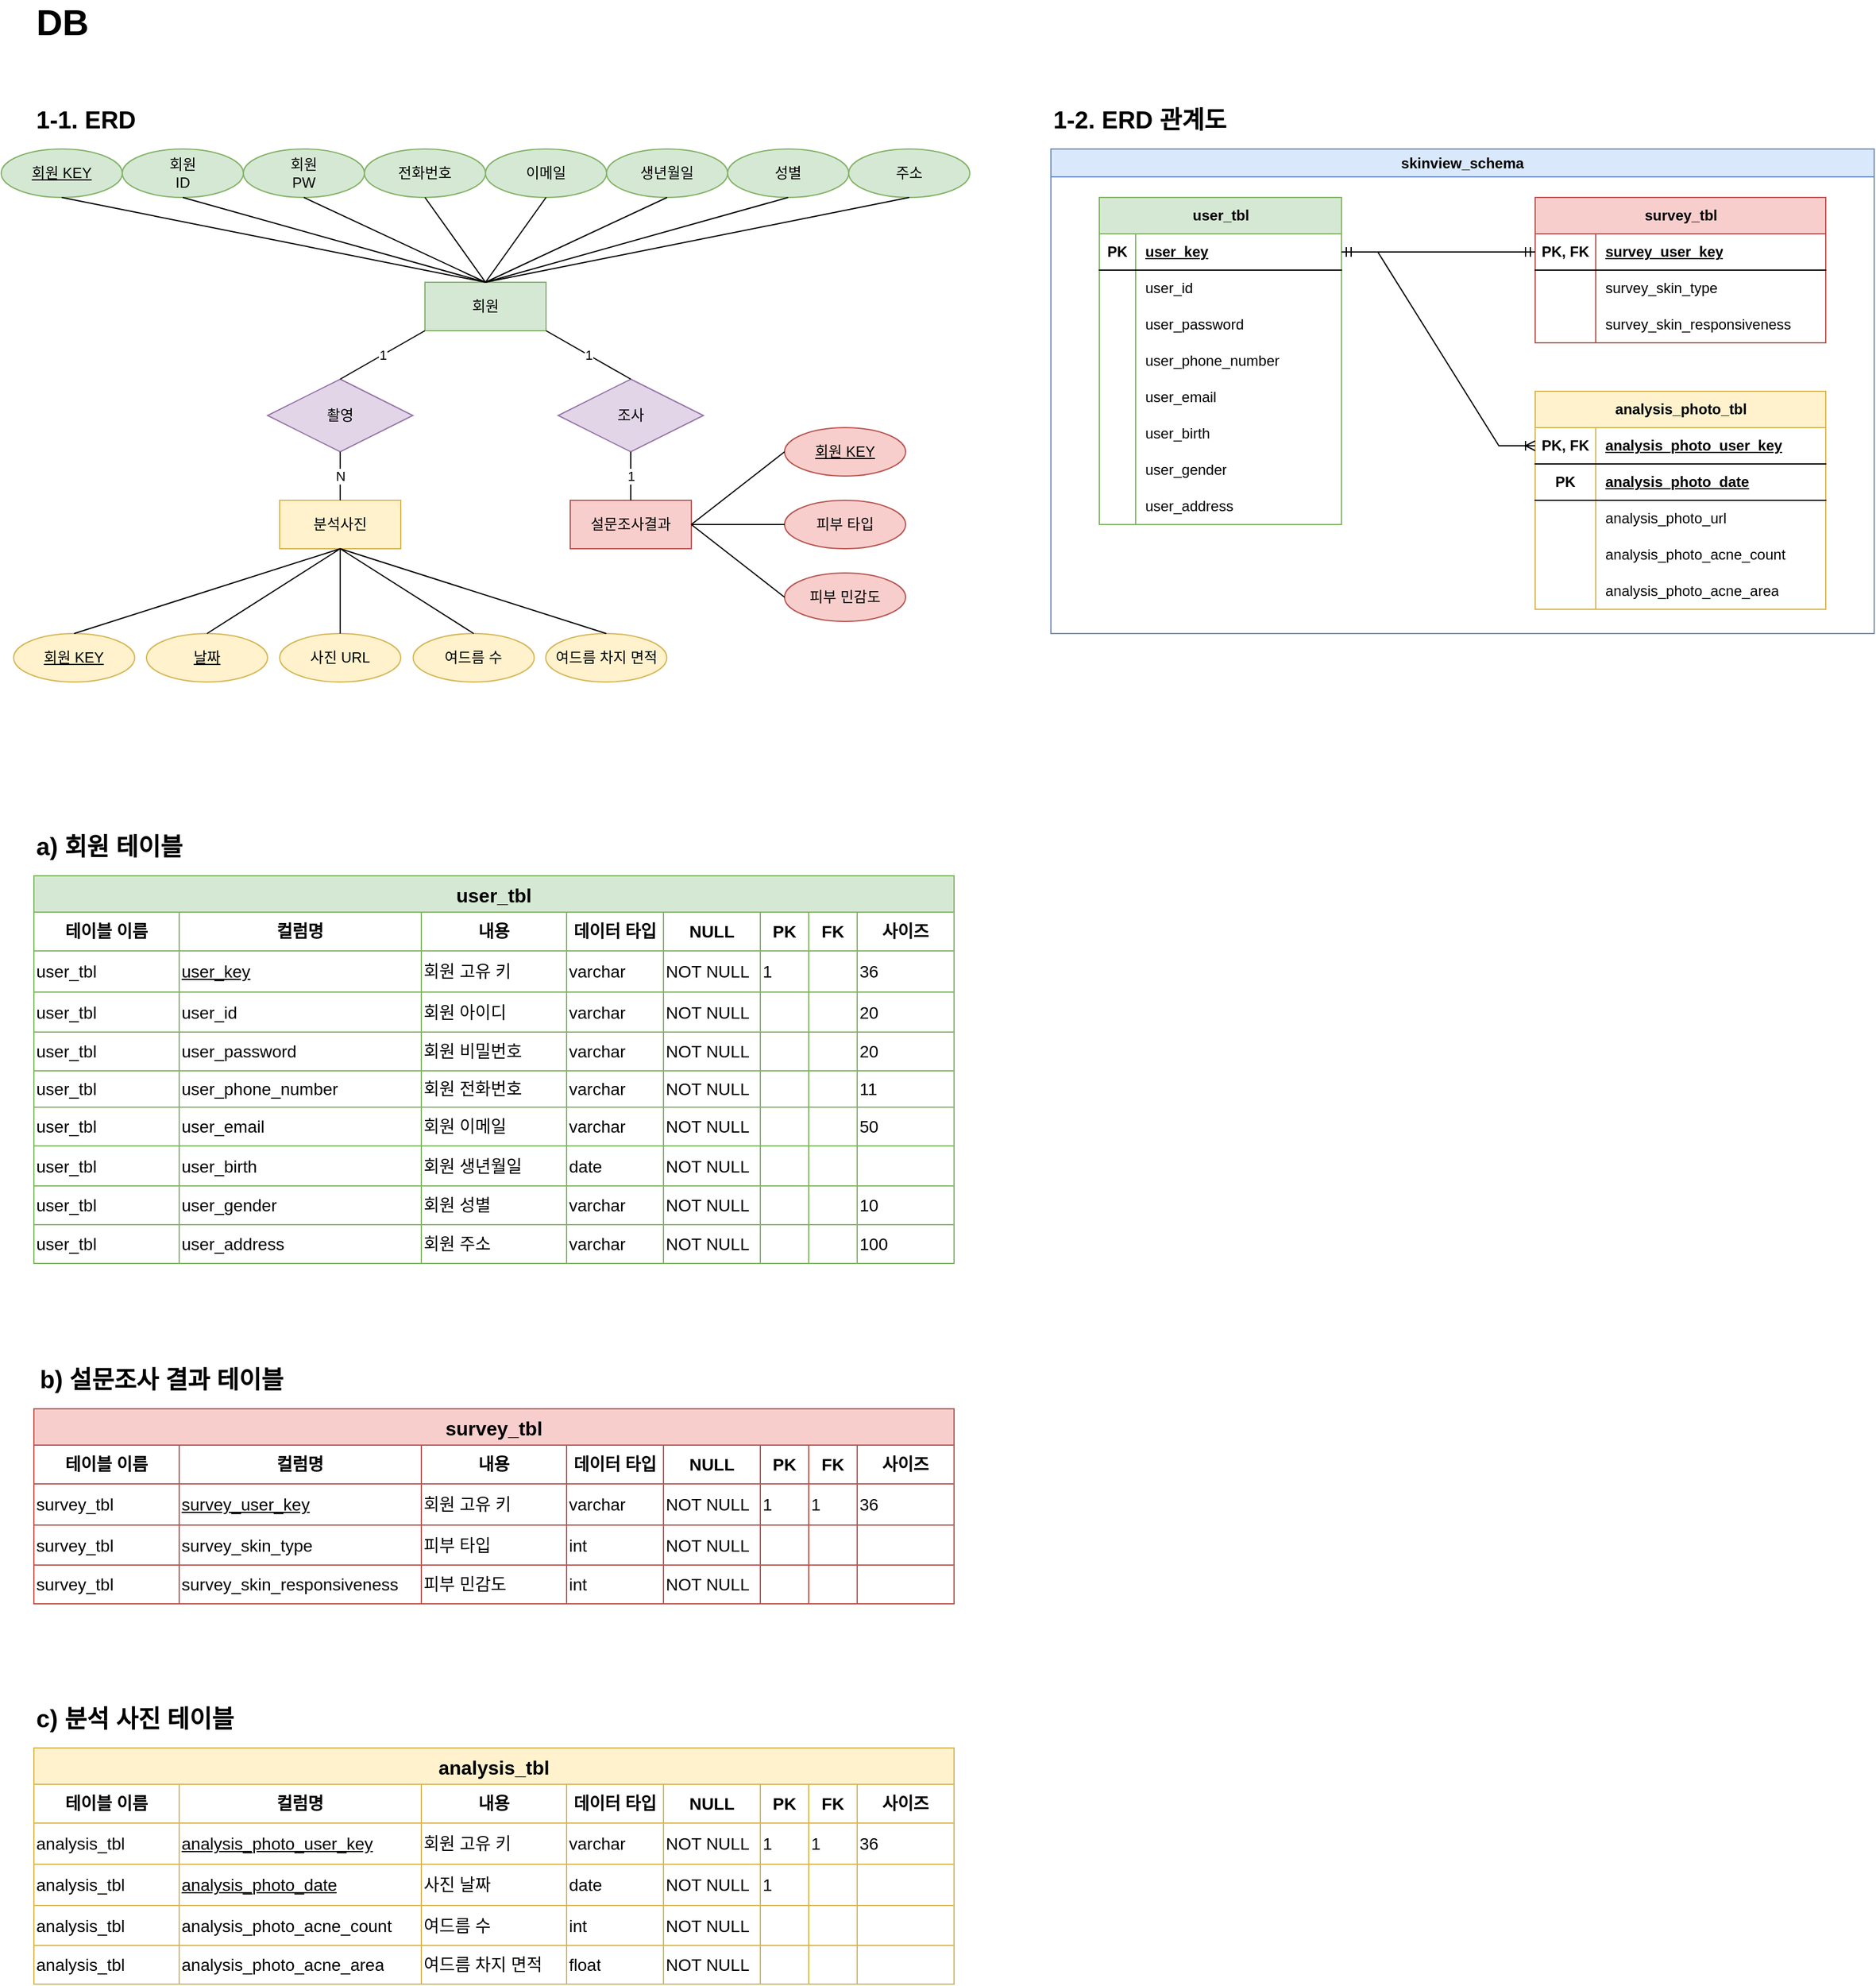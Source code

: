 <mxfile version="28.0.6">
  <diagram name="페이지-1" id="psWSUqXnJ3mYuiBxLyal">
    <mxGraphModel dx="2377" dy="1295" grid="1" gridSize="10" guides="1" tooltips="1" connect="1" arrows="1" fold="1" page="1" pageScale="1" pageWidth="827" pageHeight="1169" math="0" shadow="0">
      <root>
        <mxCell id="0" />
        <mxCell id="1" parent="0" />
        <mxCell id="A9HPcWfNnL1BEkyjVgaU-159" value="DB" style="text;html=1;align=left;verticalAlign=middle;whiteSpace=wrap;rounded=0;fontStyle=1;fontSize=30;" vertex="1" parent="1">
          <mxGeometry x="40" y="40" width="60" height="30" as="geometry" />
        </mxCell>
        <mxCell id="A9HPcWfNnL1BEkyjVgaU-160" value="user_tbl" style="shape=table;startSize=30;container=1;collapsible=0;childLayout=tableLayout;strokeColor=#82b366;fontSize=16;fillColor=#d5e8d4;fontStyle=1" vertex="1" parent="1">
          <mxGeometry x="40" y="760" width="760" height="320" as="geometry" />
        </mxCell>
        <mxCell id="A9HPcWfNnL1BEkyjVgaU-161" value="" style="shape=tableRow;horizontal=0;startSize=0;swimlaneHead=0;swimlaneBody=0;strokeColor=inherit;top=0;left=0;bottom=0;right=0;collapsible=0;dropTarget=0;fillColor=none;points=[[0,0.5],[1,0.5]];portConstraint=eastwest;fontSize=16;" vertex="1" parent="A9HPcWfNnL1BEkyjVgaU-160">
          <mxGeometry y="30" width="760" height="32" as="geometry" />
        </mxCell>
        <mxCell id="A9HPcWfNnL1BEkyjVgaU-162" value="테이블 이름" style="shape=partialRectangle;html=1;whiteSpace=wrap;connectable=0;strokeColor=inherit;overflow=hidden;fillColor=none;top=0;left=0;bottom=0;right=0;pointerEvents=1;fontSize=14;fontStyle=1" vertex="1" parent="A9HPcWfNnL1BEkyjVgaU-161">
          <mxGeometry width="120" height="32" as="geometry">
            <mxRectangle width="120" height="32" as="alternateBounds" />
          </mxGeometry>
        </mxCell>
        <mxCell id="A9HPcWfNnL1BEkyjVgaU-163" value="컬럼명" style="shape=partialRectangle;html=1;whiteSpace=wrap;connectable=0;strokeColor=inherit;overflow=hidden;fillColor=none;top=0;left=0;bottom=0;right=0;pointerEvents=1;fontSize=14;fontStyle=1" vertex="1" parent="A9HPcWfNnL1BEkyjVgaU-161">
          <mxGeometry x="120" width="200" height="32" as="geometry">
            <mxRectangle width="200" height="32" as="alternateBounds" />
          </mxGeometry>
        </mxCell>
        <mxCell id="A9HPcWfNnL1BEkyjVgaU-164" value="내용" style="shape=partialRectangle;html=1;whiteSpace=wrap;connectable=0;strokeColor=inherit;overflow=hidden;fillColor=none;top=0;left=0;bottom=0;right=0;pointerEvents=1;fontSize=14;fontStyle=1" vertex="1" parent="A9HPcWfNnL1BEkyjVgaU-161">
          <mxGeometry x="320" width="120" height="32" as="geometry">
            <mxRectangle width="120" height="32" as="alternateBounds" />
          </mxGeometry>
        </mxCell>
        <mxCell id="A9HPcWfNnL1BEkyjVgaU-234" value="데이터 타입" style="shape=partialRectangle;html=1;whiteSpace=wrap;connectable=0;strokeColor=inherit;overflow=hidden;fillColor=none;top=0;left=0;bottom=0;right=0;pointerEvents=1;fontSize=14;fontStyle=1" vertex="1" parent="A9HPcWfNnL1BEkyjVgaU-161">
          <mxGeometry x="440" width="80" height="32" as="geometry">
            <mxRectangle width="80" height="32" as="alternateBounds" />
          </mxGeometry>
        </mxCell>
        <mxCell id="A9HPcWfNnL1BEkyjVgaU-243" value="NULL" style="shape=partialRectangle;html=1;whiteSpace=wrap;connectable=0;strokeColor=inherit;overflow=hidden;fillColor=none;top=0;left=0;bottom=0;right=0;pointerEvents=1;fontSize=14;fontStyle=1" vertex="1" parent="A9HPcWfNnL1BEkyjVgaU-161">
          <mxGeometry x="520" width="80" height="32" as="geometry">
            <mxRectangle width="80" height="32" as="alternateBounds" />
          </mxGeometry>
        </mxCell>
        <mxCell id="A9HPcWfNnL1BEkyjVgaU-519" value="PK" style="shape=partialRectangle;html=1;whiteSpace=wrap;connectable=0;strokeColor=inherit;overflow=hidden;fillColor=none;top=0;left=0;bottom=0;right=0;pointerEvents=1;fontSize=14;fontStyle=1" vertex="1" parent="A9HPcWfNnL1BEkyjVgaU-161">
          <mxGeometry x="600" width="40" height="32" as="geometry">
            <mxRectangle width="40" height="32" as="alternateBounds" />
          </mxGeometry>
        </mxCell>
        <mxCell id="A9HPcWfNnL1BEkyjVgaU-252" value="FK" style="shape=partialRectangle;html=1;whiteSpace=wrap;connectable=0;strokeColor=inherit;overflow=hidden;fillColor=none;top=0;left=0;bottom=0;right=0;pointerEvents=1;fontSize=14;fontStyle=1" vertex="1" parent="A9HPcWfNnL1BEkyjVgaU-161">
          <mxGeometry x="640" width="40" height="32" as="geometry">
            <mxRectangle width="40" height="32" as="alternateBounds" />
          </mxGeometry>
        </mxCell>
        <mxCell id="A9HPcWfNnL1BEkyjVgaU-261" value="사이즈" style="shape=partialRectangle;html=1;whiteSpace=wrap;connectable=0;strokeColor=inherit;overflow=hidden;fillColor=none;top=0;left=0;bottom=0;right=0;pointerEvents=1;fontSize=14;fontStyle=1" vertex="1" parent="A9HPcWfNnL1BEkyjVgaU-161">
          <mxGeometry x="680" width="80" height="32" as="geometry">
            <mxRectangle width="80" height="32" as="alternateBounds" />
          </mxGeometry>
        </mxCell>
        <mxCell id="A9HPcWfNnL1BEkyjVgaU-165" value="" style="shape=tableRow;horizontal=0;startSize=0;swimlaneHead=0;swimlaneBody=0;strokeColor=inherit;top=0;left=0;bottom=0;right=0;collapsible=0;dropTarget=0;fillColor=none;points=[[0,0.5],[1,0.5]];portConstraint=eastwest;fontSize=16;" vertex="1" parent="A9HPcWfNnL1BEkyjVgaU-160">
          <mxGeometry y="62" width="760" height="34" as="geometry" />
        </mxCell>
        <mxCell id="A9HPcWfNnL1BEkyjVgaU-166" value="user_tbl" style="shape=partialRectangle;html=1;whiteSpace=wrap;connectable=0;strokeColor=inherit;overflow=hidden;fillColor=none;top=0;left=0;bottom=0;right=0;pointerEvents=1;fontSize=14;align=left;" vertex="1" parent="A9HPcWfNnL1BEkyjVgaU-165">
          <mxGeometry width="120" height="34" as="geometry">
            <mxRectangle width="120" height="34" as="alternateBounds" />
          </mxGeometry>
        </mxCell>
        <mxCell id="A9HPcWfNnL1BEkyjVgaU-167" value="user_key" style="shape=partialRectangle;html=1;whiteSpace=wrap;connectable=0;strokeColor=inherit;overflow=hidden;fillColor=none;top=0;left=0;bottom=0;right=0;pointerEvents=1;fontSize=14;align=left;fontStyle=4" vertex="1" parent="A9HPcWfNnL1BEkyjVgaU-165">
          <mxGeometry x="120" width="200" height="34" as="geometry">
            <mxRectangle width="200" height="34" as="alternateBounds" />
          </mxGeometry>
        </mxCell>
        <mxCell id="A9HPcWfNnL1BEkyjVgaU-168" value="회원 고유 키" style="shape=partialRectangle;html=1;whiteSpace=wrap;connectable=0;strokeColor=inherit;overflow=hidden;fillColor=none;top=0;left=0;bottom=0;right=0;pointerEvents=1;fontSize=14;align=left;" vertex="1" parent="A9HPcWfNnL1BEkyjVgaU-165">
          <mxGeometry x="320" width="120" height="34" as="geometry">
            <mxRectangle width="120" height="34" as="alternateBounds" />
          </mxGeometry>
        </mxCell>
        <mxCell id="A9HPcWfNnL1BEkyjVgaU-235" value="varchar" style="shape=partialRectangle;html=1;whiteSpace=wrap;connectable=0;strokeColor=inherit;overflow=hidden;fillColor=none;top=0;left=0;bottom=0;right=0;pointerEvents=1;fontSize=14;align=left;" vertex="1" parent="A9HPcWfNnL1BEkyjVgaU-165">
          <mxGeometry x="440" width="80" height="34" as="geometry">
            <mxRectangle width="80" height="34" as="alternateBounds" />
          </mxGeometry>
        </mxCell>
        <mxCell id="A9HPcWfNnL1BEkyjVgaU-244" value="NOT NULL" style="shape=partialRectangle;html=1;whiteSpace=wrap;connectable=0;strokeColor=inherit;overflow=hidden;fillColor=none;top=0;left=0;bottom=0;right=0;pointerEvents=1;fontSize=14;align=left;" vertex="1" parent="A9HPcWfNnL1BEkyjVgaU-165">
          <mxGeometry x="520" width="80" height="34" as="geometry">
            <mxRectangle width="80" height="34" as="alternateBounds" />
          </mxGeometry>
        </mxCell>
        <mxCell id="A9HPcWfNnL1BEkyjVgaU-520" value="1" style="shape=partialRectangle;html=1;whiteSpace=wrap;connectable=0;strokeColor=inherit;overflow=hidden;fillColor=none;top=0;left=0;bottom=0;right=0;pointerEvents=1;fontSize=14;align=left;" vertex="1" parent="A9HPcWfNnL1BEkyjVgaU-165">
          <mxGeometry x="600" width="40" height="34" as="geometry">
            <mxRectangle width="40" height="34" as="alternateBounds" />
          </mxGeometry>
        </mxCell>
        <mxCell id="A9HPcWfNnL1BEkyjVgaU-253" value="" style="shape=partialRectangle;html=1;whiteSpace=wrap;connectable=0;strokeColor=inherit;overflow=hidden;fillColor=none;top=0;left=0;bottom=0;right=0;pointerEvents=1;fontSize=14;align=left;" vertex="1" parent="A9HPcWfNnL1BEkyjVgaU-165">
          <mxGeometry x="640" width="40" height="34" as="geometry">
            <mxRectangle width="40" height="34" as="alternateBounds" />
          </mxGeometry>
        </mxCell>
        <mxCell id="A9HPcWfNnL1BEkyjVgaU-262" value="36" style="shape=partialRectangle;html=1;whiteSpace=wrap;connectable=0;strokeColor=inherit;overflow=hidden;fillColor=none;top=0;left=0;bottom=0;right=0;pointerEvents=1;fontSize=14;align=left;" vertex="1" parent="A9HPcWfNnL1BEkyjVgaU-165">
          <mxGeometry x="680" width="80" height="34" as="geometry">
            <mxRectangle width="80" height="34" as="alternateBounds" />
          </mxGeometry>
        </mxCell>
        <mxCell id="A9HPcWfNnL1BEkyjVgaU-169" value="" style="shape=tableRow;horizontal=0;startSize=0;swimlaneHead=0;swimlaneBody=0;strokeColor=inherit;top=0;left=0;bottom=0;right=0;collapsible=0;dropTarget=0;fillColor=none;points=[[0,0.5],[1,0.5]];portConstraint=eastwest;fontSize=16;" vertex="1" parent="A9HPcWfNnL1BEkyjVgaU-160">
          <mxGeometry y="96" width="760" height="33" as="geometry" />
        </mxCell>
        <mxCell id="A9HPcWfNnL1BEkyjVgaU-170" value="user_tbl" style="shape=partialRectangle;html=1;whiteSpace=wrap;connectable=0;strokeColor=inherit;overflow=hidden;fillColor=none;top=0;left=0;bottom=0;right=0;pointerEvents=1;fontSize=14;align=left;" vertex="1" parent="A9HPcWfNnL1BEkyjVgaU-169">
          <mxGeometry width="120" height="33" as="geometry">
            <mxRectangle width="120" height="33" as="alternateBounds" />
          </mxGeometry>
        </mxCell>
        <mxCell id="A9HPcWfNnL1BEkyjVgaU-171" value="user_id" style="shape=partialRectangle;html=1;whiteSpace=wrap;connectable=0;strokeColor=inherit;overflow=hidden;fillColor=none;top=0;left=0;bottom=0;right=0;pointerEvents=1;fontSize=14;align=left;" vertex="1" parent="A9HPcWfNnL1BEkyjVgaU-169">
          <mxGeometry x="120" width="200" height="33" as="geometry">
            <mxRectangle width="200" height="33" as="alternateBounds" />
          </mxGeometry>
        </mxCell>
        <mxCell id="A9HPcWfNnL1BEkyjVgaU-172" value="회원 아이디" style="shape=partialRectangle;html=1;whiteSpace=wrap;connectable=0;strokeColor=inherit;overflow=hidden;fillColor=none;top=0;left=0;bottom=0;right=0;pointerEvents=1;fontSize=14;align=left;" vertex="1" parent="A9HPcWfNnL1BEkyjVgaU-169">
          <mxGeometry x="320" width="120" height="33" as="geometry">
            <mxRectangle width="120" height="33" as="alternateBounds" />
          </mxGeometry>
        </mxCell>
        <mxCell id="A9HPcWfNnL1BEkyjVgaU-236" value="varchar" style="shape=partialRectangle;html=1;whiteSpace=wrap;connectable=0;strokeColor=inherit;overflow=hidden;fillColor=none;top=0;left=0;bottom=0;right=0;pointerEvents=1;fontSize=14;align=left;" vertex="1" parent="A9HPcWfNnL1BEkyjVgaU-169">
          <mxGeometry x="440" width="80" height="33" as="geometry">
            <mxRectangle width="80" height="33" as="alternateBounds" />
          </mxGeometry>
        </mxCell>
        <mxCell id="A9HPcWfNnL1BEkyjVgaU-245" value="NOT NULL" style="shape=partialRectangle;html=1;whiteSpace=wrap;connectable=0;strokeColor=inherit;overflow=hidden;fillColor=none;top=0;left=0;bottom=0;right=0;pointerEvents=1;fontSize=14;align=left;" vertex="1" parent="A9HPcWfNnL1BEkyjVgaU-169">
          <mxGeometry x="520" width="80" height="33" as="geometry">
            <mxRectangle width="80" height="33" as="alternateBounds" />
          </mxGeometry>
        </mxCell>
        <mxCell id="A9HPcWfNnL1BEkyjVgaU-521" style="shape=partialRectangle;html=1;whiteSpace=wrap;connectable=0;strokeColor=inherit;overflow=hidden;fillColor=none;top=0;left=0;bottom=0;right=0;pointerEvents=1;fontSize=14;align=left;" vertex="1" parent="A9HPcWfNnL1BEkyjVgaU-169">
          <mxGeometry x="600" width="40" height="33" as="geometry">
            <mxRectangle width="40" height="33" as="alternateBounds" />
          </mxGeometry>
        </mxCell>
        <mxCell id="A9HPcWfNnL1BEkyjVgaU-254" style="shape=partialRectangle;html=1;whiteSpace=wrap;connectable=0;strokeColor=inherit;overflow=hidden;fillColor=none;top=0;left=0;bottom=0;right=0;pointerEvents=1;fontSize=14;align=left;" vertex="1" parent="A9HPcWfNnL1BEkyjVgaU-169">
          <mxGeometry x="640" width="40" height="33" as="geometry">
            <mxRectangle width="40" height="33" as="alternateBounds" />
          </mxGeometry>
        </mxCell>
        <mxCell id="A9HPcWfNnL1BEkyjVgaU-263" value="20" style="shape=partialRectangle;html=1;whiteSpace=wrap;connectable=0;strokeColor=inherit;overflow=hidden;fillColor=none;top=0;left=0;bottom=0;right=0;pointerEvents=1;fontSize=14;align=left;" vertex="1" parent="A9HPcWfNnL1BEkyjVgaU-169">
          <mxGeometry x="680" width="80" height="33" as="geometry">
            <mxRectangle width="80" height="33" as="alternateBounds" />
          </mxGeometry>
        </mxCell>
        <mxCell id="A9HPcWfNnL1BEkyjVgaU-173" style="shape=tableRow;horizontal=0;startSize=0;swimlaneHead=0;swimlaneBody=0;strokeColor=inherit;top=0;left=0;bottom=0;right=0;collapsible=0;dropTarget=0;fillColor=none;points=[[0,0.5],[1,0.5]];portConstraint=eastwest;fontSize=16;" vertex="1" parent="A9HPcWfNnL1BEkyjVgaU-160">
          <mxGeometry y="129" width="760" height="32" as="geometry" />
        </mxCell>
        <mxCell id="A9HPcWfNnL1BEkyjVgaU-174" value="user_tbl" style="shape=partialRectangle;html=1;whiteSpace=wrap;connectable=0;strokeColor=inherit;overflow=hidden;fillColor=none;top=0;left=0;bottom=0;right=0;pointerEvents=1;fontSize=14;align=left;" vertex="1" parent="A9HPcWfNnL1BEkyjVgaU-173">
          <mxGeometry width="120" height="32" as="geometry">
            <mxRectangle width="120" height="32" as="alternateBounds" />
          </mxGeometry>
        </mxCell>
        <mxCell id="A9HPcWfNnL1BEkyjVgaU-175" value="user_password" style="shape=partialRectangle;html=1;whiteSpace=wrap;connectable=0;strokeColor=inherit;overflow=hidden;fillColor=none;top=0;left=0;bottom=0;right=0;pointerEvents=1;fontSize=14;align=left;" vertex="1" parent="A9HPcWfNnL1BEkyjVgaU-173">
          <mxGeometry x="120" width="200" height="32" as="geometry">
            <mxRectangle width="200" height="32" as="alternateBounds" />
          </mxGeometry>
        </mxCell>
        <mxCell id="A9HPcWfNnL1BEkyjVgaU-176" value="회원 비밀번호" style="shape=partialRectangle;html=1;whiteSpace=wrap;connectable=0;strokeColor=inherit;overflow=hidden;fillColor=none;top=0;left=0;bottom=0;right=0;pointerEvents=1;fontSize=14;align=left;" vertex="1" parent="A9HPcWfNnL1BEkyjVgaU-173">
          <mxGeometry x="320" width="120" height="32" as="geometry">
            <mxRectangle width="120" height="32" as="alternateBounds" />
          </mxGeometry>
        </mxCell>
        <mxCell id="A9HPcWfNnL1BEkyjVgaU-237" value="varchar" style="shape=partialRectangle;html=1;whiteSpace=wrap;connectable=0;strokeColor=inherit;overflow=hidden;fillColor=none;top=0;left=0;bottom=0;right=0;pointerEvents=1;fontSize=14;align=left;" vertex="1" parent="A9HPcWfNnL1BEkyjVgaU-173">
          <mxGeometry x="440" width="80" height="32" as="geometry">
            <mxRectangle width="80" height="32" as="alternateBounds" />
          </mxGeometry>
        </mxCell>
        <mxCell id="A9HPcWfNnL1BEkyjVgaU-246" value="NOT NULL" style="shape=partialRectangle;html=1;whiteSpace=wrap;connectable=0;strokeColor=inherit;overflow=hidden;fillColor=none;top=0;left=0;bottom=0;right=0;pointerEvents=1;fontSize=14;align=left;" vertex="1" parent="A9HPcWfNnL1BEkyjVgaU-173">
          <mxGeometry x="520" width="80" height="32" as="geometry">
            <mxRectangle width="80" height="32" as="alternateBounds" />
          </mxGeometry>
        </mxCell>
        <mxCell id="A9HPcWfNnL1BEkyjVgaU-522" style="shape=partialRectangle;html=1;whiteSpace=wrap;connectable=0;strokeColor=inherit;overflow=hidden;fillColor=none;top=0;left=0;bottom=0;right=0;pointerEvents=1;fontSize=14;align=left;" vertex="1" parent="A9HPcWfNnL1BEkyjVgaU-173">
          <mxGeometry x="600" width="40" height="32" as="geometry">
            <mxRectangle width="40" height="32" as="alternateBounds" />
          </mxGeometry>
        </mxCell>
        <mxCell id="A9HPcWfNnL1BEkyjVgaU-255" style="shape=partialRectangle;html=1;whiteSpace=wrap;connectable=0;strokeColor=inherit;overflow=hidden;fillColor=none;top=0;left=0;bottom=0;right=0;pointerEvents=1;fontSize=14;align=left;" vertex="1" parent="A9HPcWfNnL1BEkyjVgaU-173">
          <mxGeometry x="640" width="40" height="32" as="geometry">
            <mxRectangle width="40" height="32" as="alternateBounds" />
          </mxGeometry>
        </mxCell>
        <mxCell id="A9HPcWfNnL1BEkyjVgaU-264" value="20" style="shape=partialRectangle;html=1;whiteSpace=wrap;connectable=0;strokeColor=inherit;overflow=hidden;fillColor=none;top=0;left=0;bottom=0;right=0;pointerEvents=1;fontSize=14;align=left;" vertex="1" parent="A9HPcWfNnL1BEkyjVgaU-173">
          <mxGeometry x="680" width="80" height="32" as="geometry">
            <mxRectangle width="80" height="32" as="alternateBounds" />
          </mxGeometry>
        </mxCell>
        <mxCell id="A9HPcWfNnL1BEkyjVgaU-177" style="shape=tableRow;horizontal=0;startSize=0;swimlaneHead=0;swimlaneBody=0;strokeColor=inherit;top=0;left=0;bottom=0;right=0;collapsible=0;dropTarget=0;fillColor=none;points=[[0,0.5],[1,0.5]];portConstraint=eastwest;fontSize=16;" vertex="1" parent="A9HPcWfNnL1BEkyjVgaU-160">
          <mxGeometry y="161" width="760" height="30" as="geometry" />
        </mxCell>
        <mxCell id="A9HPcWfNnL1BEkyjVgaU-178" value="user_tbl" style="shape=partialRectangle;html=1;whiteSpace=wrap;connectable=0;strokeColor=inherit;overflow=hidden;fillColor=none;top=0;left=0;bottom=0;right=0;pointerEvents=1;fontSize=14;align=left;" vertex="1" parent="A9HPcWfNnL1BEkyjVgaU-177">
          <mxGeometry width="120" height="30" as="geometry">
            <mxRectangle width="120" height="30" as="alternateBounds" />
          </mxGeometry>
        </mxCell>
        <mxCell id="A9HPcWfNnL1BEkyjVgaU-179" value="user_phone_number" style="shape=partialRectangle;html=1;whiteSpace=wrap;connectable=0;strokeColor=inherit;overflow=hidden;fillColor=none;top=0;left=0;bottom=0;right=0;pointerEvents=1;fontSize=14;align=left;" vertex="1" parent="A9HPcWfNnL1BEkyjVgaU-177">
          <mxGeometry x="120" width="200" height="30" as="geometry">
            <mxRectangle width="200" height="30" as="alternateBounds" />
          </mxGeometry>
        </mxCell>
        <mxCell id="A9HPcWfNnL1BEkyjVgaU-180" value="회원 전화번호" style="shape=partialRectangle;html=1;whiteSpace=wrap;connectable=0;strokeColor=inherit;overflow=hidden;fillColor=none;top=0;left=0;bottom=0;right=0;pointerEvents=1;fontSize=14;align=left;" vertex="1" parent="A9HPcWfNnL1BEkyjVgaU-177">
          <mxGeometry x="320" width="120" height="30" as="geometry">
            <mxRectangle width="120" height="30" as="alternateBounds" />
          </mxGeometry>
        </mxCell>
        <mxCell id="A9HPcWfNnL1BEkyjVgaU-238" value="varchar" style="shape=partialRectangle;html=1;whiteSpace=wrap;connectable=0;strokeColor=inherit;overflow=hidden;fillColor=none;top=0;left=0;bottom=0;right=0;pointerEvents=1;fontSize=14;align=left;" vertex="1" parent="A9HPcWfNnL1BEkyjVgaU-177">
          <mxGeometry x="440" width="80" height="30" as="geometry">
            <mxRectangle width="80" height="30" as="alternateBounds" />
          </mxGeometry>
        </mxCell>
        <mxCell id="A9HPcWfNnL1BEkyjVgaU-247" value="NOT NULL" style="shape=partialRectangle;html=1;whiteSpace=wrap;connectable=0;strokeColor=inherit;overflow=hidden;fillColor=none;top=0;left=0;bottom=0;right=0;pointerEvents=1;fontSize=14;align=left;" vertex="1" parent="A9HPcWfNnL1BEkyjVgaU-177">
          <mxGeometry x="520" width="80" height="30" as="geometry">
            <mxRectangle width="80" height="30" as="alternateBounds" />
          </mxGeometry>
        </mxCell>
        <mxCell id="A9HPcWfNnL1BEkyjVgaU-523" style="shape=partialRectangle;html=1;whiteSpace=wrap;connectable=0;strokeColor=inherit;overflow=hidden;fillColor=none;top=0;left=0;bottom=0;right=0;pointerEvents=1;fontSize=14;align=left;" vertex="1" parent="A9HPcWfNnL1BEkyjVgaU-177">
          <mxGeometry x="600" width="40" height="30" as="geometry">
            <mxRectangle width="40" height="30" as="alternateBounds" />
          </mxGeometry>
        </mxCell>
        <mxCell id="A9HPcWfNnL1BEkyjVgaU-256" style="shape=partialRectangle;html=1;whiteSpace=wrap;connectable=0;strokeColor=inherit;overflow=hidden;fillColor=none;top=0;left=0;bottom=0;right=0;pointerEvents=1;fontSize=14;align=left;" vertex="1" parent="A9HPcWfNnL1BEkyjVgaU-177">
          <mxGeometry x="640" width="40" height="30" as="geometry">
            <mxRectangle width="40" height="30" as="alternateBounds" />
          </mxGeometry>
        </mxCell>
        <mxCell id="A9HPcWfNnL1BEkyjVgaU-265" value="11" style="shape=partialRectangle;html=1;whiteSpace=wrap;connectable=0;strokeColor=inherit;overflow=hidden;fillColor=none;top=0;left=0;bottom=0;right=0;pointerEvents=1;fontSize=14;align=left;" vertex="1" parent="A9HPcWfNnL1BEkyjVgaU-177">
          <mxGeometry x="680" width="80" height="30" as="geometry">
            <mxRectangle width="80" height="30" as="alternateBounds" />
          </mxGeometry>
        </mxCell>
        <mxCell id="A9HPcWfNnL1BEkyjVgaU-181" style="shape=tableRow;horizontal=0;startSize=0;swimlaneHead=0;swimlaneBody=0;strokeColor=inherit;top=0;left=0;bottom=0;right=0;collapsible=0;dropTarget=0;fillColor=none;points=[[0,0.5],[1,0.5]];portConstraint=eastwest;fontSize=16;" vertex="1" parent="A9HPcWfNnL1BEkyjVgaU-160">
          <mxGeometry y="191" width="760" height="32" as="geometry" />
        </mxCell>
        <mxCell id="A9HPcWfNnL1BEkyjVgaU-182" value="user_tbl" style="shape=partialRectangle;html=1;whiteSpace=wrap;connectable=0;strokeColor=inherit;overflow=hidden;fillColor=none;top=0;left=0;bottom=0;right=0;pointerEvents=1;fontSize=14;align=left;" vertex="1" parent="A9HPcWfNnL1BEkyjVgaU-181">
          <mxGeometry width="120" height="32" as="geometry">
            <mxRectangle width="120" height="32" as="alternateBounds" />
          </mxGeometry>
        </mxCell>
        <mxCell id="A9HPcWfNnL1BEkyjVgaU-183" value="user_email" style="shape=partialRectangle;html=1;whiteSpace=wrap;connectable=0;strokeColor=inherit;overflow=hidden;fillColor=none;top=0;left=0;bottom=0;right=0;pointerEvents=1;fontSize=14;align=left;" vertex="1" parent="A9HPcWfNnL1BEkyjVgaU-181">
          <mxGeometry x="120" width="200" height="32" as="geometry">
            <mxRectangle width="200" height="32" as="alternateBounds" />
          </mxGeometry>
        </mxCell>
        <mxCell id="A9HPcWfNnL1BEkyjVgaU-184" value="회원 이메일" style="shape=partialRectangle;html=1;whiteSpace=wrap;connectable=0;strokeColor=inherit;overflow=hidden;fillColor=none;top=0;left=0;bottom=0;right=0;pointerEvents=1;fontSize=14;align=left;" vertex="1" parent="A9HPcWfNnL1BEkyjVgaU-181">
          <mxGeometry x="320" width="120" height="32" as="geometry">
            <mxRectangle width="120" height="32" as="alternateBounds" />
          </mxGeometry>
        </mxCell>
        <mxCell id="A9HPcWfNnL1BEkyjVgaU-239" value="varchar" style="shape=partialRectangle;html=1;whiteSpace=wrap;connectable=0;strokeColor=inherit;overflow=hidden;fillColor=none;top=0;left=0;bottom=0;right=0;pointerEvents=1;fontSize=14;align=left;" vertex="1" parent="A9HPcWfNnL1BEkyjVgaU-181">
          <mxGeometry x="440" width="80" height="32" as="geometry">
            <mxRectangle width="80" height="32" as="alternateBounds" />
          </mxGeometry>
        </mxCell>
        <mxCell id="A9HPcWfNnL1BEkyjVgaU-248" value="NOT NULL" style="shape=partialRectangle;html=1;whiteSpace=wrap;connectable=0;strokeColor=inherit;overflow=hidden;fillColor=none;top=0;left=0;bottom=0;right=0;pointerEvents=1;fontSize=14;align=left;" vertex="1" parent="A9HPcWfNnL1BEkyjVgaU-181">
          <mxGeometry x="520" width="80" height="32" as="geometry">
            <mxRectangle width="80" height="32" as="alternateBounds" />
          </mxGeometry>
        </mxCell>
        <mxCell id="A9HPcWfNnL1BEkyjVgaU-524" style="shape=partialRectangle;html=1;whiteSpace=wrap;connectable=0;strokeColor=inherit;overflow=hidden;fillColor=none;top=0;left=0;bottom=0;right=0;pointerEvents=1;fontSize=14;align=left;" vertex="1" parent="A9HPcWfNnL1BEkyjVgaU-181">
          <mxGeometry x="600" width="40" height="32" as="geometry">
            <mxRectangle width="40" height="32" as="alternateBounds" />
          </mxGeometry>
        </mxCell>
        <mxCell id="A9HPcWfNnL1BEkyjVgaU-257" style="shape=partialRectangle;html=1;whiteSpace=wrap;connectable=0;strokeColor=inherit;overflow=hidden;fillColor=none;top=0;left=0;bottom=0;right=0;pointerEvents=1;fontSize=14;align=left;" vertex="1" parent="A9HPcWfNnL1BEkyjVgaU-181">
          <mxGeometry x="640" width="40" height="32" as="geometry">
            <mxRectangle width="40" height="32" as="alternateBounds" />
          </mxGeometry>
        </mxCell>
        <mxCell id="A9HPcWfNnL1BEkyjVgaU-266" value="50" style="shape=partialRectangle;html=1;whiteSpace=wrap;connectable=0;strokeColor=inherit;overflow=hidden;fillColor=none;top=0;left=0;bottom=0;right=0;pointerEvents=1;fontSize=14;align=left;" vertex="1" parent="A9HPcWfNnL1BEkyjVgaU-181">
          <mxGeometry x="680" width="80" height="32" as="geometry">
            <mxRectangle width="80" height="32" as="alternateBounds" />
          </mxGeometry>
        </mxCell>
        <mxCell id="A9HPcWfNnL1BEkyjVgaU-185" style="shape=tableRow;horizontal=0;startSize=0;swimlaneHead=0;swimlaneBody=0;strokeColor=inherit;top=0;left=0;bottom=0;right=0;collapsible=0;dropTarget=0;fillColor=none;points=[[0,0.5],[1,0.5]];portConstraint=eastwest;fontSize=16;" vertex="1" parent="A9HPcWfNnL1BEkyjVgaU-160">
          <mxGeometry y="223" width="760" height="33" as="geometry" />
        </mxCell>
        <mxCell id="A9HPcWfNnL1BEkyjVgaU-186" value="user_tbl" style="shape=partialRectangle;html=1;whiteSpace=wrap;connectable=0;strokeColor=inherit;overflow=hidden;fillColor=none;top=0;left=0;bottom=0;right=0;pointerEvents=1;fontSize=14;align=left;" vertex="1" parent="A9HPcWfNnL1BEkyjVgaU-185">
          <mxGeometry width="120" height="33" as="geometry">
            <mxRectangle width="120" height="33" as="alternateBounds" />
          </mxGeometry>
        </mxCell>
        <mxCell id="A9HPcWfNnL1BEkyjVgaU-187" value="user_birth" style="shape=partialRectangle;html=1;whiteSpace=wrap;connectable=0;strokeColor=inherit;overflow=hidden;fillColor=none;top=0;left=0;bottom=0;right=0;pointerEvents=1;fontSize=14;align=left;" vertex="1" parent="A9HPcWfNnL1BEkyjVgaU-185">
          <mxGeometry x="120" width="200" height="33" as="geometry">
            <mxRectangle width="200" height="33" as="alternateBounds" />
          </mxGeometry>
        </mxCell>
        <mxCell id="A9HPcWfNnL1BEkyjVgaU-188" value="회원 생년월일" style="shape=partialRectangle;html=1;whiteSpace=wrap;connectable=0;strokeColor=inherit;overflow=hidden;fillColor=none;top=0;left=0;bottom=0;right=0;pointerEvents=1;fontSize=14;align=left;" vertex="1" parent="A9HPcWfNnL1BEkyjVgaU-185">
          <mxGeometry x="320" width="120" height="33" as="geometry">
            <mxRectangle width="120" height="33" as="alternateBounds" />
          </mxGeometry>
        </mxCell>
        <mxCell id="A9HPcWfNnL1BEkyjVgaU-240" value="date" style="shape=partialRectangle;html=1;whiteSpace=wrap;connectable=0;strokeColor=inherit;overflow=hidden;fillColor=none;top=0;left=0;bottom=0;right=0;pointerEvents=1;fontSize=14;align=left;" vertex="1" parent="A9HPcWfNnL1BEkyjVgaU-185">
          <mxGeometry x="440" width="80" height="33" as="geometry">
            <mxRectangle width="80" height="33" as="alternateBounds" />
          </mxGeometry>
        </mxCell>
        <mxCell id="A9HPcWfNnL1BEkyjVgaU-249" value="NOT NULL" style="shape=partialRectangle;html=1;whiteSpace=wrap;connectable=0;strokeColor=inherit;overflow=hidden;fillColor=none;top=0;left=0;bottom=0;right=0;pointerEvents=1;fontSize=14;align=left;" vertex="1" parent="A9HPcWfNnL1BEkyjVgaU-185">
          <mxGeometry x="520" width="80" height="33" as="geometry">
            <mxRectangle width="80" height="33" as="alternateBounds" />
          </mxGeometry>
        </mxCell>
        <mxCell id="A9HPcWfNnL1BEkyjVgaU-525" style="shape=partialRectangle;html=1;whiteSpace=wrap;connectable=0;strokeColor=inherit;overflow=hidden;fillColor=none;top=0;left=0;bottom=0;right=0;pointerEvents=1;fontSize=14;align=left;" vertex="1" parent="A9HPcWfNnL1BEkyjVgaU-185">
          <mxGeometry x="600" width="40" height="33" as="geometry">
            <mxRectangle width="40" height="33" as="alternateBounds" />
          </mxGeometry>
        </mxCell>
        <mxCell id="A9HPcWfNnL1BEkyjVgaU-258" style="shape=partialRectangle;html=1;whiteSpace=wrap;connectable=0;strokeColor=inherit;overflow=hidden;fillColor=none;top=0;left=0;bottom=0;right=0;pointerEvents=1;fontSize=14;align=left;" vertex="1" parent="A9HPcWfNnL1BEkyjVgaU-185">
          <mxGeometry x="640" width="40" height="33" as="geometry">
            <mxRectangle width="40" height="33" as="alternateBounds" />
          </mxGeometry>
        </mxCell>
        <mxCell id="A9HPcWfNnL1BEkyjVgaU-267" value="" style="shape=partialRectangle;html=1;whiteSpace=wrap;connectable=0;strokeColor=inherit;overflow=hidden;fillColor=none;top=0;left=0;bottom=0;right=0;pointerEvents=1;fontSize=14;align=left;" vertex="1" parent="A9HPcWfNnL1BEkyjVgaU-185">
          <mxGeometry x="680" width="80" height="33" as="geometry">
            <mxRectangle width="80" height="33" as="alternateBounds" />
          </mxGeometry>
        </mxCell>
        <mxCell id="A9HPcWfNnL1BEkyjVgaU-189" style="shape=tableRow;horizontal=0;startSize=0;swimlaneHead=0;swimlaneBody=0;strokeColor=inherit;top=0;left=0;bottom=0;right=0;collapsible=0;dropTarget=0;fillColor=none;points=[[0,0.5],[1,0.5]];portConstraint=eastwest;fontSize=16;" vertex="1" parent="A9HPcWfNnL1BEkyjVgaU-160">
          <mxGeometry y="256" width="760" height="32" as="geometry" />
        </mxCell>
        <mxCell id="A9HPcWfNnL1BEkyjVgaU-190" value="user_tbl" style="shape=partialRectangle;html=1;whiteSpace=wrap;connectable=0;strokeColor=inherit;overflow=hidden;fillColor=none;top=0;left=0;bottom=0;right=0;pointerEvents=1;fontSize=14;align=left;" vertex="1" parent="A9HPcWfNnL1BEkyjVgaU-189">
          <mxGeometry width="120" height="32" as="geometry">
            <mxRectangle width="120" height="32" as="alternateBounds" />
          </mxGeometry>
        </mxCell>
        <mxCell id="A9HPcWfNnL1BEkyjVgaU-191" value="user_gender" style="shape=partialRectangle;html=1;whiteSpace=wrap;connectable=0;strokeColor=inherit;overflow=hidden;fillColor=none;top=0;left=0;bottom=0;right=0;pointerEvents=1;fontSize=14;align=left;" vertex="1" parent="A9HPcWfNnL1BEkyjVgaU-189">
          <mxGeometry x="120" width="200" height="32" as="geometry">
            <mxRectangle width="200" height="32" as="alternateBounds" />
          </mxGeometry>
        </mxCell>
        <mxCell id="A9HPcWfNnL1BEkyjVgaU-192" value="회원 성별" style="shape=partialRectangle;html=1;whiteSpace=wrap;connectable=0;strokeColor=inherit;overflow=hidden;fillColor=none;top=0;left=0;bottom=0;right=0;pointerEvents=1;fontSize=14;align=left;" vertex="1" parent="A9HPcWfNnL1BEkyjVgaU-189">
          <mxGeometry x="320" width="120" height="32" as="geometry">
            <mxRectangle width="120" height="32" as="alternateBounds" />
          </mxGeometry>
        </mxCell>
        <mxCell id="A9HPcWfNnL1BEkyjVgaU-241" value="varchar" style="shape=partialRectangle;html=1;whiteSpace=wrap;connectable=0;strokeColor=inherit;overflow=hidden;fillColor=none;top=0;left=0;bottom=0;right=0;pointerEvents=1;fontSize=14;align=left;" vertex="1" parent="A9HPcWfNnL1BEkyjVgaU-189">
          <mxGeometry x="440" width="80" height="32" as="geometry">
            <mxRectangle width="80" height="32" as="alternateBounds" />
          </mxGeometry>
        </mxCell>
        <mxCell id="A9HPcWfNnL1BEkyjVgaU-250" value="NOT NULL" style="shape=partialRectangle;html=1;whiteSpace=wrap;connectable=0;strokeColor=inherit;overflow=hidden;fillColor=none;top=0;left=0;bottom=0;right=0;pointerEvents=1;fontSize=14;align=left;" vertex="1" parent="A9HPcWfNnL1BEkyjVgaU-189">
          <mxGeometry x="520" width="80" height="32" as="geometry">
            <mxRectangle width="80" height="32" as="alternateBounds" />
          </mxGeometry>
        </mxCell>
        <mxCell id="A9HPcWfNnL1BEkyjVgaU-526" style="shape=partialRectangle;html=1;whiteSpace=wrap;connectable=0;strokeColor=inherit;overflow=hidden;fillColor=none;top=0;left=0;bottom=0;right=0;pointerEvents=1;fontSize=14;align=left;" vertex="1" parent="A9HPcWfNnL1BEkyjVgaU-189">
          <mxGeometry x="600" width="40" height="32" as="geometry">
            <mxRectangle width="40" height="32" as="alternateBounds" />
          </mxGeometry>
        </mxCell>
        <mxCell id="A9HPcWfNnL1BEkyjVgaU-259" style="shape=partialRectangle;html=1;whiteSpace=wrap;connectable=0;strokeColor=inherit;overflow=hidden;fillColor=none;top=0;left=0;bottom=0;right=0;pointerEvents=1;fontSize=14;align=left;" vertex="1" parent="A9HPcWfNnL1BEkyjVgaU-189">
          <mxGeometry x="640" width="40" height="32" as="geometry">
            <mxRectangle width="40" height="32" as="alternateBounds" />
          </mxGeometry>
        </mxCell>
        <mxCell id="A9HPcWfNnL1BEkyjVgaU-268" value="10" style="shape=partialRectangle;html=1;whiteSpace=wrap;connectable=0;strokeColor=inherit;overflow=hidden;fillColor=none;top=0;left=0;bottom=0;right=0;pointerEvents=1;fontSize=14;align=left;" vertex="1" parent="A9HPcWfNnL1BEkyjVgaU-189">
          <mxGeometry x="680" width="80" height="32" as="geometry">
            <mxRectangle width="80" height="32" as="alternateBounds" />
          </mxGeometry>
        </mxCell>
        <mxCell id="A9HPcWfNnL1BEkyjVgaU-193" style="shape=tableRow;horizontal=0;startSize=0;swimlaneHead=0;swimlaneBody=0;strokeColor=inherit;top=0;left=0;bottom=0;right=0;collapsible=0;dropTarget=0;fillColor=none;points=[[0,0.5],[1,0.5]];portConstraint=eastwest;fontSize=16;" vertex="1" parent="A9HPcWfNnL1BEkyjVgaU-160">
          <mxGeometry y="288" width="760" height="32" as="geometry" />
        </mxCell>
        <mxCell id="A9HPcWfNnL1BEkyjVgaU-194" value="user_tbl" style="shape=partialRectangle;html=1;whiteSpace=wrap;connectable=0;strokeColor=inherit;overflow=hidden;fillColor=none;top=0;left=0;bottom=0;right=0;pointerEvents=1;fontSize=14;align=left;" vertex="1" parent="A9HPcWfNnL1BEkyjVgaU-193">
          <mxGeometry width="120" height="32" as="geometry">
            <mxRectangle width="120" height="32" as="alternateBounds" />
          </mxGeometry>
        </mxCell>
        <mxCell id="A9HPcWfNnL1BEkyjVgaU-195" value="user_address" style="shape=partialRectangle;html=1;whiteSpace=wrap;connectable=0;strokeColor=inherit;overflow=hidden;fillColor=none;top=0;left=0;bottom=0;right=0;pointerEvents=1;fontSize=14;align=left;" vertex="1" parent="A9HPcWfNnL1BEkyjVgaU-193">
          <mxGeometry x="120" width="200" height="32" as="geometry">
            <mxRectangle width="200" height="32" as="alternateBounds" />
          </mxGeometry>
        </mxCell>
        <mxCell id="A9HPcWfNnL1BEkyjVgaU-196" value="회원 주소" style="shape=partialRectangle;html=1;whiteSpace=wrap;connectable=0;strokeColor=inherit;overflow=hidden;fillColor=none;top=0;left=0;bottom=0;right=0;pointerEvents=1;fontSize=14;align=left;" vertex="1" parent="A9HPcWfNnL1BEkyjVgaU-193">
          <mxGeometry x="320" width="120" height="32" as="geometry">
            <mxRectangle width="120" height="32" as="alternateBounds" />
          </mxGeometry>
        </mxCell>
        <mxCell id="A9HPcWfNnL1BEkyjVgaU-242" value="varchar" style="shape=partialRectangle;html=1;whiteSpace=wrap;connectable=0;strokeColor=inherit;overflow=hidden;fillColor=none;top=0;left=0;bottom=0;right=0;pointerEvents=1;fontSize=14;align=left;" vertex="1" parent="A9HPcWfNnL1BEkyjVgaU-193">
          <mxGeometry x="440" width="80" height="32" as="geometry">
            <mxRectangle width="80" height="32" as="alternateBounds" />
          </mxGeometry>
        </mxCell>
        <mxCell id="A9HPcWfNnL1BEkyjVgaU-251" value="NOT NULL" style="shape=partialRectangle;html=1;whiteSpace=wrap;connectable=0;strokeColor=inherit;overflow=hidden;fillColor=none;top=0;left=0;bottom=0;right=0;pointerEvents=1;fontSize=14;align=left;" vertex="1" parent="A9HPcWfNnL1BEkyjVgaU-193">
          <mxGeometry x="520" width="80" height="32" as="geometry">
            <mxRectangle width="80" height="32" as="alternateBounds" />
          </mxGeometry>
        </mxCell>
        <mxCell id="A9HPcWfNnL1BEkyjVgaU-527" style="shape=partialRectangle;html=1;whiteSpace=wrap;connectable=0;strokeColor=inherit;overflow=hidden;fillColor=none;top=0;left=0;bottom=0;right=0;pointerEvents=1;fontSize=14;align=left;" vertex="1" parent="A9HPcWfNnL1BEkyjVgaU-193">
          <mxGeometry x="600" width="40" height="32" as="geometry">
            <mxRectangle width="40" height="32" as="alternateBounds" />
          </mxGeometry>
        </mxCell>
        <mxCell id="A9HPcWfNnL1BEkyjVgaU-260" style="shape=partialRectangle;html=1;whiteSpace=wrap;connectable=0;strokeColor=inherit;overflow=hidden;fillColor=none;top=0;left=0;bottom=0;right=0;pointerEvents=1;fontSize=14;align=left;" vertex="1" parent="A9HPcWfNnL1BEkyjVgaU-193">
          <mxGeometry x="640" width="40" height="32" as="geometry">
            <mxRectangle width="40" height="32" as="alternateBounds" />
          </mxGeometry>
        </mxCell>
        <mxCell id="A9HPcWfNnL1BEkyjVgaU-269" value="100" style="shape=partialRectangle;html=1;whiteSpace=wrap;connectable=0;strokeColor=inherit;overflow=hidden;fillColor=none;top=0;left=0;bottom=0;right=0;pointerEvents=1;fontSize=14;align=left;" vertex="1" parent="A9HPcWfNnL1BEkyjVgaU-193">
          <mxGeometry x="680" width="80" height="32" as="geometry">
            <mxRectangle width="80" height="32" as="alternateBounds" />
          </mxGeometry>
        </mxCell>
        <mxCell id="A9HPcWfNnL1BEkyjVgaU-343" value="survey_tbl" style="shape=table;startSize=30;container=1;collapsible=0;childLayout=tableLayout;strokeColor=#b85450;fontSize=16;fillColor=#f8cecc;fontStyle=1" vertex="1" parent="1">
          <mxGeometry x="40" y="1200" width="760" height="161" as="geometry" />
        </mxCell>
        <mxCell id="A9HPcWfNnL1BEkyjVgaU-344" value="" style="shape=tableRow;horizontal=0;startSize=0;swimlaneHead=0;swimlaneBody=0;strokeColor=inherit;top=0;left=0;bottom=0;right=0;collapsible=0;dropTarget=0;fillColor=none;points=[[0,0.5],[1,0.5]];portConstraint=eastwest;fontSize=16;" vertex="1" parent="A9HPcWfNnL1BEkyjVgaU-343">
          <mxGeometry y="30" width="760" height="32" as="geometry" />
        </mxCell>
        <mxCell id="A9HPcWfNnL1BEkyjVgaU-345" value="테이블 이름" style="shape=partialRectangle;html=1;whiteSpace=wrap;connectable=0;strokeColor=inherit;overflow=hidden;fillColor=none;top=0;left=0;bottom=0;right=0;pointerEvents=1;fontSize=14;fontStyle=1" vertex="1" parent="A9HPcWfNnL1BEkyjVgaU-344">
          <mxGeometry width="120" height="32" as="geometry">
            <mxRectangle width="120" height="32" as="alternateBounds" />
          </mxGeometry>
        </mxCell>
        <mxCell id="A9HPcWfNnL1BEkyjVgaU-346" value="컬럼명" style="shape=partialRectangle;html=1;whiteSpace=wrap;connectable=0;strokeColor=inherit;overflow=hidden;fillColor=none;top=0;left=0;bottom=0;right=0;pointerEvents=1;fontSize=14;fontStyle=1" vertex="1" parent="A9HPcWfNnL1BEkyjVgaU-344">
          <mxGeometry x="120" width="200" height="32" as="geometry">
            <mxRectangle width="200" height="32" as="alternateBounds" />
          </mxGeometry>
        </mxCell>
        <mxCell id="A9HPcWfNnL1BEkyjVgaU-347" value="내용" style="shape=partialRectangle;html=1;whiteSpace=wrap;connectable=0;strokeColor=inherit;overflow=hidden;fillColor=none;top=0;left=0;bottom=0;right=0;pointerEvents=1;fontSize=14;fontStyle=1" vertex="1" parent="A9HPcWfNnL1BEkyjVgaU-344">
          <mxGeometry x="320" width="120" height="32" as="geometry">
            <mxRectangle width="120" height="32" as="alternateBounds" />
          </mxGeometry>
        </mxCell>
        <mxCell id="A9HPcWfNnL1BEkyjVgaU-348" value="데이터 타입" style="shape=partialRectangle;html=1;whiteSpace=wrap;connectable=0;strokeColor=inherit;overflow=hidden;fillColor=none;top=0;left=0;bottom=0;right=0;pointerEvents=1;fontSize=14;fontStyle=1" vertex="1" parent="A9HPcWfNnL1BEkyjVgaU-344">
          <mxGeometry x="440" width="80" height="32" as="geometry">
            <mxRectangle width="80" height="32" as="alternateBounds" />
          </mxGeometry>
        </mxCell>
        <mxCell id="A9HPcWfNnL1BEkyjVgaU-349" value="NULL" style="shape=partialRectangle;html=1;whiteSpace=wrap;connectable=0;strokeColor=inherit;overflow=hidden;fillColor=none;top=0;left=0;bottom=0;right=0;pointerEvents=1;fontSize=14;fontStyle=1" vertex="1" parent="A9HPcWfNnL1BEkyjVgaU-344">
          <mxGeometry x="520" width="80" height="32" as="geometry">
            <mxRectangle width="80" height="32" as="alternateBounds" />
          </mxGeometry>
        </mxCell>
        <mxCell id="A9HPcWfNnL1BEkyjVgaU-350" value="PK" style="shape=partialRectangle;html=1;whiteSpace=wrap;connectable=0;strokeColor=inherit;overflow=hidden;fillColor=none;top=0;left=0;bottom=0;right=0;pointerEvents=1;fontSize=14;fontStyle=1" vertex="1" parent="A9HPcWfNnL1BEkyjVgaU-344">
          <mxGeometry x="600" width="40" height="32" as="geometry">
            <mxRectangle width="40" height="32" as="alternateBounds" />
          </mxGeometry>
        </mxCell>
        <mxCell id="A9HPcWfNnL1BEkyjVgaU-528" value="FK" style="shape=partialRectangle;html=1;whiteSpace=wrap;connectable=0;strokeColor=inherit;overflow=hidden;fillColor=none;top=0;left=0;bottom=0;right=0;pointerEvents=1;fontSize=14;fontStyle=1" vertex="1" parent="A9HPcWfNnL1BEkyjVgaU-344">
          <mxGeometry x="640" width="40" height="32" as="geometry">
            <mxRectangle width="40" height="32" as="alternateBounds" />
          </mxGeometry>
        </mxCell>
        <mxCell id="A9HPcWfNnL1BEkyjVgaU-351" value="사이즈" style="shape=partialRectangle;html=1;whiteSpace=wrap;connectable=0;strokeColor=inherit;overflow=hidden;fillColor=none;top=0;left=0;bottom=0;right=0;pointerEvents=1;fontSize=14;fontStyle=1" vertex="1" parent="A9HPcWfNnL1BEkyjVgaU-344">
          <mxGeometry x="680" width="80" height="32" as="geometry">
            <mxRectangle width="80" height="32" as="alternateBounds" />
          </mxGeometry>
        </mxCell>
        <mxCell id="A9HPcWfNnL1BEkyjVgaU-352" value="" style="shape=tableRow;horizontal=0;startSize=0;swimlaneHead=0;swimlaneBody=0;strokeColor=inherit;top=0;left=0;bottom=0;right=0;collapsible=0;dropTarget=0;fillColor=none;points=[[0,0.5],[1,0.5]];portConstraint=eastwest;fontSize=16;" vertex="1" parent="A9HPcWfNnL1BEkyjVgaU-343">
          <mxGeometry y="62" width="760" height="34" as="geometry" />
        </mxCell>
        <mxCell id="A9HPcWfNnL1BEkyjVgaU-353" value="survey_tbl" style="shape=partialRectangle;html=1;whiteSpace=wrap;connectable=0;strokeColor=inherit;overflow=hidden;fillColor=none;top=0;left=0;bottom=0;right=0;pointerEvents=1;fontSize=14;align=left;" vertex="1" parent="A9HPcWfNnL1BEkyjVgaU-352">
          <mxGeometry width="120" height="34" as="geometry">
            <mxRectangle width="120" height="34" as="alternateBounds" />
          </mxGeometry>
        </mxCell>
        <mxCell id="A9HPcWfNnL1BEkyjVgaU-354" value="survey_user_key" style="shape=partialRectangle;html=1;whiteSpace=wrap;connectable=0;strokeColor=inherit;overflow=hidden;fillColor=none;top=0;left=0;bottom=0;right=0;pointerEvents=1;fontSize=14;align=left;fontStyle=4" vertex="1" parent="A9HPcWfNnL1BEkyjVgaU-352">
          <mxGeometry x="120" width="200" height="34" as="geometry">
            <mxRectangle width="200" height="34" as="alternateBounds" />
          </mxGeometry>
        </mxCell>
        <mxCell id="A9HPcWfNnL1BEkyjVgaU-355" value="회원 고유 키" style="shape=partialRectangle;html=1;whiteSpace=wrap;connectable=0;strokeColor=inherit;overflow=hidden;fillColor=none;top=0;left=0;bottom=0;right=0;pointerEvents=1;fontSize=14;align=left;" vertex="1" parent="A9HPcWfNnL1BEkyjVgaU-352">
          <mxGeometry x="320" width="120" height="34" as="geometry">
            <mxRectangle width="120" height="34" as="alternateBounds" />
          </mxGeometry>
        </mxCell>
        <mxCell id="A9HPcWfNnL1BEkyjVgaU-356" value="varchar" style="shape=partialRectangle;html=1;whiteSpace=wrap;connectable=0;strokeColor=inherit;overflow=hidden;fillColor=none;top=0;left=0;bottom=0;right=0;pointerEvents=1;fontSize=14;align=left;" vertex="1" parent="A9HPcWfNnL1BEkyjVgaU-352">
          <mxGeometry x="440" width="80" height="34" as="geometry">
            <mxRectangle width="80" height="34" as="alternateBounds" />
          </mxGeometry>
        </mxCell>
        <mxCell id="A9HPcWfNnL1BEkyjVgaU-357" value="NOT NULL" style="shape=partialRectangle;html=1;whiteSpace=wrap;connectable=0;strokeColor=inherit;overflow=hidden;fillColor=none;top=0;left=0;bottom=0;right=0;pointerEvents=1;fontSize=14;align=left;" vertex="1" parent="A9HPcWfNnL1BEkyjVgaU-352">
          <mxGeometry x="520" width="80" height="34" as="geometry">
            <mxRectangle width="80" height="34" as="alternateBounds" />
          </mxGeometry>
        </mxCell>
        <mxCell id="A9HPcWfNnL1BEkyjVgaU-358" value="1" style="shape=partialRectangle;html=1;whiteSpace=wrap;connectable=0;strokeColor=inherit;overflow=hidden;fillColor=none;top=0;left=0;bottom=0;right=0;pointerEvents=1;fontSize=14;align=left;" vertex="1" parent="A9HPcWfNnL1BEkyjVgaU-352">
          <mxGeometry x="600" width="40" height="34" as="geometry">
            <mxRectangle width="40" height="34" as="alternateBounds" />
          </mxGeometry>
        </mxCell>
        <mxCell id="A9HPcWfNnL1BEkyjVgaU-529" value="1" style="shape=partialRectangle;html=1;whiteSpace=wrap;connectable=0;strokeColor=inherit;overflow=hidden;fillColor=none;top=0;left=0;bottom=0;right=0;pointerEvents=1;fontSize=14;align=left;" vertex="1" parent="A9HPcWfNnL1BEkyjVgaU-352">
          <mxGeometry x="640" width="40" height="34" as="geometry">
            <mxRectangle width="40" height="34" as="alternateBounds" />
          </mxGeometry>
        </mxCell>
        <mxCell id="A9HPcWfNnL1BEkyjVgaU-359" value="36" style="shape=partialRectangle;html=1;whiteSpace=wrap;connectable=0;strokeColor=inherit;overflow=hidden;fillColor=none;top=0;left=0;bottom=0;right=0;pointerEvents=1;fontSize=14;align=left;" vertex="1" parent="A9HPcWfNnL1BEkyjVgaU-352">
          <mxGeometry x="680" width="80" height="34" as="geometry">
            <mxRectangle width="80" height="34" as="alternateBounds" />
          </mxGeometry>
        </mxCell>
        <mxCell id="A9HPcWfNnL1BEkyjVgaU-360" value="" style="shape=tableRow;horizontal=0;startSize=0;swimlaneHead=0;swimlaneBody=0;strokeColor=inherit;top=0;left=0;bottom=0;right=0;collapsible=0;dropTarget=0;fillColor=none;points=[[0,0.5],[1,0.5]];portConstraint=eastwest;fontSize=16;" vertex="1" parent="A9HPcWfNnL1BEkyjVgaU-343">
          <mxGeometry y="96" width="760" height="33" as="geometry" />
        </mxCell>
        <mxCell id="A9HPcWfNnL1BEkyjVgaU-361" value="survey_tbl" style="shape=partialRectangle;html=1;whiteSpace=wrap;connectable=0;strokeColor=inherit;overflow=hidden;fillColor=none;top=0;left=0;bottom=0;right=0;pointerEvents=1;fontSize=14;align=left;" vertex="1" parent="A9HPcWfNnL1BEkyjVgaU-360">
          <mxGeometry width="120" height="33" as="geometry">
            <mxRectangle width="120" height="33" as="alternateBounds" />
          </mxGeometry>
        </mxCell>
        <mxCell id="A9HPcWfNnL1BEkyjVgaU-362" value="survey_skin_type" style="shape=partialRectangle;html=1;whiteSpace=wrap;connectable=0;strokeColor=inherit;overflow=hidden;fillColor=none;top=0;left=0;bottom=0;right=0;pointerEvents=1;fontSize=14;align=left;" vertex="1" parent="A9HPcWfNnL1BEkyjVgaU-360">
          <mxGeometry x="120" width="200" height="33" as="geometry">
            <mxRectangle width="200" height="33" as="alternateBounds" />
          </mxGeometry>
        </mxCell>
        <mxCell id="A9HPcWfNnL1BEkyjVgaU-363" value="피부 타입" style="shape=partialRectangle;html=1;whiteSpace=wrap;connectable=0;strokeColor=inherit;overflow=hidden;fillColor=none;top=0;left=0;bottom=0;right=0;pointerEvents=1;fontSize=14;align=left;" vertex="1" parent="A9HPcWfNnL1BEkyjVgaU-360">
          <mxGeometry x="320" width="120" height="33" as="geometry">
            <mxRectangle width="120" height="33" as="alternateBounds" />
          </mxGeometry>
        </mxCell>
        <mxCell id="A9HPcWfNnL1BEkyjVgaU-364" value="int" style="shape=partialRectangle;html=1;whiteSpace=wrap;connectable=0;strokeColor=inherit;overflow=hidden;fillColor=none;top=0;left=0;bottom=0;right=0;pointerEvents=1;fontSize=14;align=left;" vertex="1" parent="A9HPcWfNnL1BEkyjVgaU-360">
          <mxGeometry x="440" width="80" height="33" as="geometry">
            <mxRectangle width="80" height="33" as="alternateBounds" />
          </mxGeometry>
        </mxCell>
        <mxCell id="A9HPcWfNnL1BEkyjVgaU-365" value="NOT NULL" style="shape=partialRectangle;html=1;whiteSpace=wrap;connectable=0;strokeColor=inherit;overflow=hidden;fillColor=none;top=0;left=0;bottom=0;right=0;pointerEvents=1;fontSize=14;align=left;" vertex="1" parent="A9HPcWfNnL1BEkyjVgaU-360">
          <mxGeometry x="520" width="80" height="33" as="geometry">
            <mxRectangle width="80" height="33" as="alternateBounds" />
          </mxGeometry>
        </mxCell>
        <mxCell id="A9HPcWfNnL1BEkyjVgaU-366" style="shape=partialRectangle;html=1;whiteSpace=wrap;connectable=0;strokeColor=inherit;overflow=hidden;fillColor=none;top=0;left=0;bottom=0;right=0;pointerEvents=1;fontSize=14;align=left;" vertex="1" parent="A9HPcWfNnL1BEkyjVgaU-360">
          <mxGeometry x="600" width="40" height="33" as="geometry">
            <mxRectangle width="40" height="33" as="alternateBounds" />
          </mxGeometry>
        </mxCell>
        <mxCell id="A9HPcWfNnL1BEkyjVgaU-530" style="shape=partialRectangle;html=1;whiteSpace=wrap;connectable=0;strokeColor=inherit;overflow=hidden;fillColor=none;top=0;left=0;bottom=0;right=0;pointerEvents=1;fontSize=14;align=left;" vertex="1" parent="A9HPcWfNnL1BEkyjVgaU-360">
          <mxGeometry x="640" width="40" height="33" as="geometry">
            <mxRectangle width="40" height="33" as="alternateBounds" />
          </mxGeometry>
        </mxCell>
        <mxCell id="A9HPcWfNnL1BEkyjVgaU-367" value="" style="shape=partialRectangle;html=1;whiteSpace=wrap;connectable=0;strokeColor=inherit;overflow=hidden;fillColor=none;top=0;left=0;bottom=0;right=0;pointerEvents=1;fontSize=14;align=left;" vertex="1" parent="A9HPcWfNnL1BEkyjVgaU-360">
          <mxGeometry x="680" width="80" height="33" as="geometry">
            <mxRectangle width="80" height="33" as="alternateBounds" />
          </mxGeometry>
        </mxCell>
        <mxCell id="A9HPcWfNnL1BEkyjVgaU-368" style="shape=tableRow;horizontal=0;startSize=0;swimlaneHead=0;swimlaneBody=0;strokeColor=inherit;top=0;left=0;bottom=0;right=0;collapsible=0;dropTarget=0;fillColor=none;points=[[0,0.5],[1,0.5]];portConstraint=eastwest;fontSize=16;" vertex="1" parent="A9HPcWfNnL1BEkyjVgaU-343">
          <mxGeometry y="129" width="760" height="32" as="geometry" />
        </mxCell>
        <mxCell id="A9HPcWfNnL1BEkyjVgaU-369" value="survey_tbl" style="shape=partialRectangle;html=1;whiteSpace=wrap;connectable=0;strokeColor=inherit;overflow=hidden;fillColor=none;top=0;left=0;bottom=0;right=0;pointerEvents=1;fontSize=14;align=left;" vertex="1" parent="A9HPcWfNnL1BEkyjVgaU-368">
          <mxGeometry width="120" height="32" as="geometry">
            <mxRectangle width="120" height="32" as="alternateBounds" />
          </mxGeometry>
        </mxCell>
        <mxCell id="A9HPcWfNnL1BEkyjVgaU-370" value="survey_skin_responsiveness" style="shape=partialRectangle;html=1;whiteSpace=wrap;connectable=0;strokeColor=inherit;overflow=hidden;fillColor=none;top=0;left=0;bottom=0;right=0;pointerEvents=1;fontSize=14;align=left;" vertex="1" parent="A9HPcWfNnL1BEkyjVgaU-368">
          <mxGeometry x="120" width="200" height="32" as="geometry">
            <mxRectangle width="200" height="32" as="alternateBounds" />
          </mxGeometry>
        </mxCell>
        <mxCell id="A9HPcWfNnL1BEkyjVgaU-371" value="피부 민감도" style="shape=partialRectangle;html=1;whiteSpace=wrap;connectable=0;strokeColor=inherit;overflow=hidden;fillColor=none;top=0;left=0;bottom=0;right=0;pointerEvents=1;fontSize=14;align=left;" vertex="1" parent="A9HPcWfNnL1BEkyjVgaU-368">
          <mxGeometry x="320" width="120" height="32" as="geometry">
            <mxRectangle width="120" height="32" as="alternateBounds" />
          </mxGeometry>
        </mxCell>
        <mxCell id="A9HPcWfNnL1BEkyjVgaU-372" value="int" style="shape=partialRectangle;html=1;whiteSpace=wrap;connectable=0;strokeColor=inherit;overflow=hidden;fillColor=none;top=0;left=0;bottom=0;right=0;pointerEvents=1;fontSize=14;align=left;" vertex="1" parent="A9HPcWfNnL1BEkyjVgaU-368">
          <mxGeometry x="440" width="80" height="32" as="geometry">
            <mxRectangle width="80" height="32" as="alternateBounds" />
          </mxGeometry>
        </mxCell>
        <mxCell id="A9HPcWfNnL1BEkyjVgaU-373" value="NOT NULL" style="shape=partialRectangle;html=1;whiteSpace=wrap;connectable=0;strokeColor=inherit;overflow=hidden;fillColor=none;top=0;left=0;bottom=0;right=0;pointerEvents=1;fontSize=14;align=left;" vertex="1" parent="A9HPcWfNnL1BEkyjVgaU-368">
          <mxGeometry x="520" width="80" height="32" as="geometry">
            <mxRectangle width="80" height="32" as="alternateBounds" />
          </mxGeometry>
        </mxCell>
        <mxCell id="A9HPcWfNnL1BEkyjVgaU-374" style="shape=partialRectangle;html=1;whiteSpace=wrap;connectable=0;strokeColor=inherit;overflow=hidden;fillColor=none;top=0;left=0;bottom=0;right=0;pointerEvents=1;fontSize=14;align=left;" vertex="1" parent="A9HPcWfNnL1BEkyjVgaU-368">
          <mxGeometry x="600" width="40" height="32" as="geometry">
            <mxRectangle width="40" height="32" as="alternateBounds" />
          </mxGeometry>
        </mxCell>
        <mxCell id="A9HPcWfNnL1BEkyjVgaU-531" style="shape=partialRectangle;html=1;whiteSpace=wrap;connectable=0;strokeColor=inherit;overflow=hidden;fillColor=none;top=0;left=0;bottom=0;right=0;pointerEvents=1;fontSize=14;align=left;" vertex="1" parent="A9HPcWfNnL1BEkyjVgaU-368">
          <mxGeometry x="640" width="40" height="32" as="geometry">
            <mxRectangle width="40" height="32" as="alternateBounds" />
          </mxGeometry>
        </mxCell>
        <mxCell id="A9HPcWfNnL1BEkyjVgaU-375" value="" style="shape=partialRectangle;html=1;whiteSpace=wrap;connectable=0;strokeColor=inherit;overflow=hidden;fillColor=none;top=0;left=0;bottom=0;right=0;pointerEvents=1;fontSize=14;align=left;" vertex="1" parent="A9HPcWfNnL1BEkyjVgaU-368">
          <mxGeometry x="680" width="80" height="32" as="geometry">
            <mxRectangle width="80" height="32" as="alternateBounds" />
          </mxGeometry>
        </mxCell>
        <mxCell id="A9HPcWfNnL1BEkyjVgaU-416" value="analysis_tbl" style="shape=table;startSize=30;container=1;collapsible=0;childLayout=tableLayout;strokeColor=#d6b656;fontSize=16;fillColor=#fff2cc;fontStyle=1" vertex="1" parent="1">
          <mxGeometry x="40" y="1480" width="760" height="195" as="geometry" />
        </mxCell>
        <mxCell id="A9HPcWfNnL1BEkyjVgaU-417" value="" style="shape=tableRow;horizontal=0;startSize=0;swimlaneHead=0;swimlaneBody=0;strokeColor=inherit;top=0;left=0;bottom=0;right=0;collapsible=0;dropTarget=0;fillColor=none;points=[[0,0.5],[1,0.5]];portConstraint=eastwest;fontSize=16;" vertex="1" parent="A9HPcWfNnL1BEkyjVgaU-416">
          <mxGeometry y="30" width="760" height="32" as="geometry" />
        </mxCell>
        <mxCell id="A9HPcWfNnL1BEkyjVgaU-418" value="테이블 이름" style="shape=partialRectangle;html=1;whiteSpace=wrap;connectable=0;strokeColor=inherit;overflow=hidden;fillColor=none;top=0;left=0;bottom=0;right=0;pointerEvents=1;fontSize=14;fontStyle=1" vertex="1" parent="A9HPcWfNnL1BEkyjVgaU-417">
          <mxGeometry width="120" height="32" as="geometry">
            <mxRectangle width="120" height="32" as="alternateBounds" />
          </mxGeometry>
        </mxCell>
        <mxCell id="A9HPcWfNnL1BEkyjVgaU-419" value="컬럼명" style="shape=partialRectangle;html=1;whiteSpace=wrap;connectable=0;strokeColor=inherit;overflow=hidden;fillColor=none;top=0;left=0;bottom=0;right=0;pointerEvents=1;fontSize=14;fontStyle=1" vertex="1" parent="A9HPcWfNnL1BEkyjVgaU-417">
          <mxGeometry x="120" width="200" height="32" as="geometry">
            <mxRectangle width="200" height="32" as="alternateBounds" />
          </mxGeometry>
        </mxCell>
        <mxCell id="A9HPcWfNnL1BEkyjVgaU-420" value="내용" style="shape=partialRectangle;html=1;whiteSpace=wrap;connectable=0;strokeColor=inherit;overflow=hidden;fillColor=none;top=0;left=0;bottom=0;right=0;pointerEvents=1;fontSize=14;fontStyle=1" vertex="1" parent="A9HPcWfNnL1BEkyjVgaU-417">
          <mxGeometry x="320" width="120" height="32" as="geometry">
            <mxRectangle width="120" height="32" as="alternateBounds" />
          </mxGeometry>
        </mxCell>
        <mxCell id="A9HPcWfNnL1BEkyjVgaU-421" value="데이터 타입" style="shape=partialRectangle;html=1;whiteSpace=wrap;connectable=0;strokeColor=inherit;overflow=hidden;fillColor=none;top=0;left=0;bottom=0;right=0;pointerEvents=1;fontSize=14;fontStyle=1" vertex="1" parent="A9HPcWfNnL1BEkyjVgaU-417">
          <mxGeometry x="440" width="80" height="32" as="geometry">
            <mxRectangle width="80" height="32" as="alternateBounds" />
          </mxGeometry>
        </mxCell>
        <mxCell id="A9HPcWfNnL1BEkyjVgaU-422" value="NULL" style="shape=partialRectangle;html=1;whiteSpace=wrap;connectable=0;strokeColor=inherit;overflow=hidden;fillColor=none;top=0;left=0;bottom=0;right=0;pointerEvents=1;fontSize=14;fontStyle=1" vertex="1" parent="A9HPcWfNnL1BEkyjVgaU-417">
          <mxGeometry x="520" width="80" height="32" as="geometry">
            <mxRectangle width="80" height="32" as="alternateBounds" />
          </mxGeometry>
        </mxCell>
        <mxCell id="A9HPcWfNnL1BEkyjVgaU-423" value="PK" style="shape=partialRectangle;html=1;whiteSpace=wrap;connectable=0;strokeColor=inherit;overflow=hidden;fillColor=none;top=0;left=0;bottom=0;right=0;pointerEvents=1;fontSize=14;fontStyle=1" vertex="1" parent="A9HPcWfNnL1BEkyjVgaU-417">
          <mxGeometry x="600" width="40" height="32" as="geometry">
            <mxRectangle width="40" height="32" as="alternateBounds" />
          </mxGeometry>
        </mxCell>
        <mxCell id="A9HPcWfNnL1BEkyjVgaU-536" value="FK" style="shape=partialRectangle;html=1;whiteSpace=wrap;connectable=0;strokeColor=inherit;overflow=hidden;fillColor=none;top=0;left=0;bottom=0;right=0;pointerEvents=1;fontSize=14;fontStyle=1" vertex="1" parent="A9HPcWfNnL1BEkyjVgaU-417">
          <mxGeometry x="640" width="40" height="32" as="geometry">
            <mxRectangle width="40" height="32" as="alternateBounds" />
          </mxGeometry>
        </mxCell>
        <mxCell id="A9HPcWfNnL1BEkyjVgaU-424" value="사이즈" style="shape=partialRectangle;html=1;whiteSpace=wrap;connectable=0;strokeColor=inherit;overflow=hidden;fillColor=none;top=0;left=0;bottom=0;right=0;pointerEvents=1;fontSize=14;fontStyle=1" vertex="1" parent="A9HPcWfNnL1BEkyjVgaU-417">
          <mxGeometry x="680" width="80" height="32" as="geometry">
            <mxRectangle width="80" height="32" as="alternateBounds" />
          </mxGeometry>
        </mxCell>
        <mxCell id="A9HPcWfNnL1BEkyjVgaU-425" value="" style="shape=tableRow;horizontal=0;startSize=0;swimlaneHead=0;swimlaneBody=0;strokeColor=inherit;top=0;left=0;bottom=0;right=0;collapsible=0;dropTarget=0;fillColor=none;points=[[0,0.5],[1,0.5]];portConstraint=eastwest;fontSize=16;" vertex="1" parent="A9HPcWfNnL1BEkyjVgaU-416">
          <mxGeometry y="62" width="760" height="34" as="geometry" />
        </mxCell>
        <mxCell id="A9HPcWfNnL1BEkyjVgaU-426" value="analysis_tbl" style="shape=partialRectangle;html=1;whiteSpace=wrap;connectable=0;strokeColor=inherit;overflow=hidden;fillColor=none;top=0;left=0;bottom=0;right=0;pointerEvents=1;fontSize=14;align=left;" vertex="1" parent="A9HPcWfNnL1BEkyjVgaU-425">
          <mxGeometry width="120" height="34" as="geometry">
            <mxRectangle width="120" height="34" as="alternateBounds" />
          </mxGeometry>
        </mxCell>
        <mxCell id="A9HPcWfNnL1BEkyjVgaU-427" value="analysis_photo_user_key" style="shape=partialRectangle;html=1;whiteSpace=wrap;connectable=0;strokeColor=inherit;overflow=hidden;fillColor=none;top=0;left=0;bottom=0;right=0;pointerEvents=1;fontSize=14;align=left;fontStyle=4" vertex="1" parent="A9HPcWfNnL1BEkyjVgaU-425">
          <mxGeometry x="120" width="200" height="34" as="geometry">
            <mxRectangle width="200" height="34" as="alternateBounds" />
          </mxGeometry>
        </mxCell>
        <mxCell id="A9HPcWfNnL1BEkyjVgaU-428" value="회원 고유 키" style="shape=partialRectangle;html=1;whiteSpace=wrap;connectable=0;strokeColor=inherit;overflow=hidden;fillColor=none;top=0;left=0;bottom=0;right=0;pointerEvents=1;fontSize=14;align=left;" vertex="1" parent="A9HPcWfNnL1BEkyjVgaU-425">
          <mxGeometry x="320" width="120" height="34" as="geometry">
            <mxRectangle width="120" height="34" as="alternateBounds" />
          </mxGeometry>
        </mxCell>
        <mxCell id="A9HPcWfNnL1BEkyjVgaU-429" value="varchar" style="shape=partialRectangle;html=1;whiteSpace=wrap;connectable=0;strokeColor=inherit;overflow=hidden;fillColor=none;top=0;left=0;bottom=0;right=0;pointerEvents=1;fontSize=14;align=left;" vertex="1" parent="A9HPcWfNnL1BEkyjVgaU-425">
          <mxGeometry x="440" width="80" height="34" as="geometry">
            <mxRectangle width="80" height="34" as="alternateBounds" />
          </mxGeometry>
        </mxCell>
        <mxCell id="A9HPcWfNnL1BEkyjVgaU-430" value="NOT NULL" style="shape=partialRectangle;html=1;whiteSpace=wrap;connectable=0;strokeColor=inherit;overflow=hidden;fillColor=none;top=0;left=0;bottom=0;right=0;pointerEvents=1;fontSize=14;align=left;" vertex="1" parent="A9HPcWfNnL1BEkyjVgaU-425">
          <mxGeometry x="520" width="80" height="34" as="geometry">
            <mxRectangle width="80" height="34" as="alternateBounds" />
          </mxGeometry>
        </mxCell>
        <mxCell id="A9HPcWfNnL1BEkyjVgaU-431" value="1" style="shape=partialRectangle;html=1;whiteSpace=wrap;connectable=0;strokeColor=inherit;overflow=hidden;fillColor=none;top=0;left=0;bottom=0;right=0;pointerEvents=1;fontSize=14;align=left;" vertex="1" parent="A9HPcWfNnL1BEkyjVgaU-425">
          <mxGeometry x="600" width="40" height="34" as="geometry">
            <mxRectangle width="40" height="34" as="alternateBounds" />
          </mxGeometry>
        </mxCell>
        <mxCell id="A9HPcWfNnL1BEkyjVgaU-537" value="1" style="shape=partialRectangle;html=1;whiteSpace=wrap;connectable=0;strokeColor=inherit;overflow=hidden;fillColor=none;top=0;left=0;bottom=0;right=0;pointerEvents=1;fontSize=14;align=left;" vertex="1" parent="A9HPcWfNnL1BEkyjVgaU-425">
          <mxGeometry x="640" width="40" height="34" as="geometry">
            <mxRectangle width="40" height="34" as="alternateBounds" />
          </mxGeometry>
        </mxCell>
        <mxCell id="A9HPcWfNnL1BEkyjVgaU-432" value="36" style="shape=partialRectangle;html=1;whiteSpace=wrap;connectable=0;strokeColor=inherit;overflow=hidden;fillColor=none;top=0;left=0;bottom=0;right=0;pointerEvents=1;fontSize=14;align=left;" vertex="1" parent="A9HPcWfNnL1BEkyjVgaU-425">
          <mxGeometry x="680" width="80" height="34" as="geometry">
            <mxRectangle width="80" height="34" as="alternateBounds" />
          </mxGeometry>
        </mxCell>
        <mxCell id="A9HPcWfNnL1BEkyjVgaU-511" style="shape=tableRow;horizontal=0;startSize=0;swimlaneHead=0;swimlaneBody=0;strokeColor=inherit;top=0;left=0;bottom=0;right=0;collapsible=0;dropTarget=0;fillColor=none;points=[[0,0.5],[1,0.5]];portConstraint=eastwest;fontSize=16;" vertex="1" parent="A9HPcWfNnL1BEkyjVgaU-416">
          <mxGeometry y="96" width="760" height="34" as="geometry" />
        </mxCell>
        <mxCell id="A9HPcWfNnL1BEkyjVgaU-512" value="analysis_tbl" style="shape=partialRectangle;html=1;whiteSpace=wrap;connectable=0;strokeColor=inherit;overflow=hidden;fillColor=none;top=0;left=0;bottom=0;right=0;pointerEvents=1;fontSize=14;align=left;" vertex="1" parent="A9HPcWfNnL1BEkyjVgaU-511">
          <mxGeometry width="120" height="34" as="geometry">
            <mxRectangle width="120" height="34" as="alternateBounds" />
          </mxGeometry>
        </mxCell>
        <mxCell id="A9HPcWfNnL1BEkyjVgaU-513" value="analysis_photo_date" style="shape=partialRectangle;html=1;whiteSpace=wrap;connectable=0;strokeColor=inherit;overflow=hidden;fillColor=none;top=0;left=0;bottom=0;right=0;pointerEvents=1;fontSize=14;align=left;fontStyle=4" vertex="1" parent="A9HPcWfNnL1BEkyjVgaU-511">
          <mxGeometry x="120" width="200" height="34" as="geometry">
            <mxRectangle width="200" height="34" as="alternateBounds" />
          </mxGeometry>
        </mxCell>
        <mxCell id="A9HPcWfNnL1BEkyjVgaU-514" value="사진 날짜" style="shape=partialRectangle;html=1;whiteSpace=wrap;connectable=0;strokeColor=inherit;overflow=hidden;fillColor=none;top=0;left=0;bottom=0;right=0;pointerEvents=1;fontSize=14;align=left;" vertex="1" parent="A9HPcWfNnL1BEkyjVgaU-511">
          <mxGeometry x="320" width="120" height="34" as="geometry">
            <mxRectangle width="120" height="34" as="alternateBounds" />
          </mxGeometry>
        </mxCell>
        <mxCell id="A9HPcWfNnL1BEkyjVgaU-515" value="date" style="shape=partialRectangle;html=1;whiteSpace=wrap;connectable=0;strokeColor=inherit;overflow=hidden;fillColor=none;top=0;left=0;bottom=0;right=0;pointerEvents=1;fontSize=14;align=left;" vertex="1" parent="A9HPcWfNnL1BEkyjVgaU-511">
          <mxGeometry x="440" width="80" height="34" as="geometry">
            <mxRectangle width="80" height="34" as="alternateBounds" />
          </mxGeometry>
        </mxCell>
        <mxCell id="A9HPcWfNnL1BEkyjVgaU-516" value="NOT NULL" style="shape=partialRectangle;html=1;whiteSpace=wrap;connectable=0;strokeColor=inherit;overflow=hidden;fillColor=none;top=0;left=0;bottom=0;right=0;pointerEvents=1;fontSize=14;align=left;" vertex="1" parent="A9HPcWfNnL1BEkyjVgaU-511">
          <mxGeometry x="520" width="80" height="34" as="geometry">
            <mxRectangle width="80" height="34" as="alternateBounds" />
          </mxGeometry>
        </mxCell>
        <mxCell id="A9HPcWfNnL1BEkyjVgaU-517" value="1" style="shape=partialRectangle;html=1;whiteSpace=wrap;connectable=0;strokeColor=inherit;overflow=hidden;fillColor=none;top=0;left=0;bottom=0;right=0;pointerEvents=1;fontSize=14;align=left;" vertex="1" parent="A9HPcWfNnL1BEkyjVgaU-511">
          <mxGeometry x="600" width="40" height="34" as="geometry">
            <mxRectangle width="40" height="34" as="alternateBounds" />
          </mxGeometry>
        </mxCell>
        <mxCell id="A9HPcWfNnL1BEkyjVgaU-538" value="" style="shape=partialRectangle;html=1;whiteSpace=wrap;connectable=0;strokeColor=inherit;overflow=hidden;fillColor=none;top=0;left=0;bottom=0;right=0;pointerEvents=1;fontSize=14;align=left;" vertex="1" parent="A9HPcWfNnL1BEkyjVgaU-511">
          <mxGeometry x="640" width="40" height="34" as="geometry">
            <mxRectangle width="40" height="34" as="alternateBounds" />
          </mxGeometry>
        </mxCell>
        <mxCell id="A9HPcWfNnL1BEkyjVgaU-518" style="shape=partialRectangle;html=1;whiteSpace=wrap;connectable=0;strokeColor=inherit;overflow=hidden;fillColor=none;top=0;left=0;bottom=0;right=0;pointerEvents=1;fontSize=14;align=left;" vertex="1" parent="A9HPcWfNnL1BEkyjVgaU-511">
          <mxGeometry x="680" width="80" height="34" as="geometry">
            <mxRectangle width="80" height="34" as="alternateBounds" />
          </mxGeometry>
        </mxCell>
        <mxCell id="A9HPcWfNnL1BEkyjVgaU-433" value="" style="shape=tableRow;horizontal=0;startSize=0;swimlaneHead=0;swimlaneBody=0;strokeColor=inherit;top=0;left=0;bottom=0;right=0;collapsible=0;dropTarget=0;fillColor=none;points=[[0,0.5],[1,0.5]];portConstraint=eastwest;fontSize=16;" vertex="1" parent="A9HPcWfNnL1BEkyjVgaU-416">
          <mxGeometry y="130" width="760" height="33" as="geometry" />
        </mxCell>
        <mxCell id="A9HPcWfNnL1BEkyjVgaU-434" value="analysis_tbl" style="shape=partialRectangle;html=1;whiteSpace=wrap;connectable=0;strokeColor=inherit;overflow=hidden;fillColor=none;top=0;left=0;bottom=0;right=0;pointerEvents=1;fontSize=14;align=left;" vertex="1" parent="A9HPcWfNnL1BEkyjVgaU-433">
          <mxGeometry width="120" height="33" as="geometry">
            <mxRectangle width="120" height="33" as="alternateBounds" />
          </mxGeometry>
        </mxCell>
        <mxCell id="A9HPcWfNnL1BEkyjVgaU-435" value="analysis_photo_acne_count" style="shape=partialRectangle;html=1;whiteSpace=wrap;connectable=0;strokeColor=inherit;overflow=hidden;fillColor=none;top=0;left=0;bottom=0;right=0;pointerEvents=1;fontSize=14;align=left;" vertex="1" parent="A9HPcWfNnL1BEkyjVgaU-433">
          <mxGeometry x="120" width="200" height="33" as="geometry">
            <mxRectangle width="200" height="33" as="alternateBounds" />
          </mxGeometry>
        </mxCell>
        <mxCell id="A9HPcWfNnL1BEkyjVgaU-436" value="여드름 수" style="shape=partialRectangle;html=1;whiteSpace=wrap;connectable=0;strokeColor=inherit;overflow=hidden;fillColor=none;top=0;left=0;bottom=0;right=0;pointerEvents=1;fontSize=14;align=left;" vertex="1" parent="A9HPcWfNnL1BEkyjVgaU-433">
          <mxGeometry x="320" width="120" height="33" as="geometry">
            <mxRectangle width="120" height="33" as="alternateBounds" />
          </mxGeometry>
        </mxCell>
        <mxCell id="A9HPcWfNnL1BEkyjVgaU-437" value="int" style="shape=partialRectangle;html=1;whiteSpace=wrap;connectable=0;strokeColor=inherit;overflow=hidden;fillColor=none;top=0;left=0;bottom=0;right=0;pointerEvents=1;fontSize=14;align=left;" vertex="1" parent="A9HPcWfNnL1BEkyjVgaU-433">
          <mxGeometry x="440" width="80" height="33" as="geometry">
            <mxRectangle width="80" height="33" as="alternateBounds" />
          </mxGeometry>
        </mxCell>
        <mxCell id="A9HPcWfNnL1BEkyjVgaU-438" value="NOT NULL" style="shape=partialRectangle;html=1;whiteSpace=wrap;connectable=0;strokeColor=inherit;overflow=hidden;fillColor=none;top=0;left=0;bottom=0;right=0;pointerEvents=1;fontSize=14;align=left;" vertex="1" parent="A9HPcWfNnL1BEkyjVgaU-433">
          <mxGeometry x="520" width="80" height="33" as="geometry">
            <mxRectangle width="80" height="33" as="alternateBounds" />
          </mxGeometry>
        </mxCell>
        <mxCell id="A9HPcWfNnL1BEkyjVgaU-439" style="shape=partialRectangle;html=1;whiteSpace=wrap;connectable=0;strokeColor=inherit;overflow=hidden;fillColor=none;top=0;left=0;bottom=0;right=0;pointerEvents=1;fontSize=14;align=left;" vertex="1" parent="A9HPcWfNnL1BEkyjVgaU-433">
          <mxGeometry x="600" width="40" height="33" as="geometry">
            <mxRectangle width="40" height="33" as="alternateBounds" />
          </mxGeometry>
        </mxCell>
        <mxCell id="A9HPcWfNnL1BEkyjVgaU-539" style="shape=partialRectangle;html=1;whiteSpace=wrap;connectable=0;strokeColor=inherit;overflow=hidden;fillColor=none;top=0;left=0;bottom=0;right=0;pointerEvents=1;fontSize=14;align=left;" vertex="1" parent="A9HPcWfNnL1BEkyjVgaU-433">
          <mxGeometry x="640" width="40" height="33" as="geometry">
            <mxRectangle width="40" height="33" as="alternateBounds" />
          </mxGeometry>
        </mxCell>
        <mxCell id="A9HPcWfNnL1BEkyjVgaU-440" value="" style="shape=partialRectangle;html=1;whiteSpace=wrap;connectable=0;strokeColor=inherit;overflow=hidden;fillColor=none;top=0;left=0;bottom=0;right=0;pointerEvents=1;fontSize=14;align=left;" vertex="1" parent="A9HPcWfNnL1BEkyjVgaU-433">
          <mxGeometry x="680" width="80" height="33" as="geometry">
            <mxRectangle width="80" height="33" as="alternateBounds" />
          </mxGeometry>
        </mxCell>
        <mxCell id="A9HPcWfNnL1BEkyjVgaU-441" style="shape=tableRow;horizontal=0;startSize=0;swimlaneHead=0;swimlaneBody=0;strokeColor=inherit;top=0;left=0;bottom=0;right=0;collapsible=0;dropTarget=0;fillColor=none;points=[[0,0.5],[1,0.5]];portConstraint=eastwest;fontSize=16;" vertex="1" parent="A9HPcWfNnL1BEkyjVgaU-416">
          <mxGeometry y="163" width="760" height="32" as="geometry" />
        </mxCell>
        <mxCell id="A9HPcWfNnL1BEkyjVgaU-442" value="analysis_tbl" style="shape=partialRectangle;html=1;whiteSpace=wrap;connectable=0;strokeColor=inherit;overflow=hidden;fillColor=none;top=0;left=0;bottom=0;right=0;pointerEvents=1;fontSize=14;align=left;" vertex="1" parent="A9HPcWfNnL1BEkyjVgaU-441">
          <mxGeometry width="120" height="32" as="geometry">
            <mxRectangle width="120" height="32" as="alternateBounds" />
          </mxGeometry>
        </mxCell>
        <mxCell id="A9HPcWfNnL1BEkyjVgaU-443" value="analysis_photo_acne_area" style="shape=partialRectangle;html=1;whiteSpace=wrap;connectable=0;strokeColor=inherit;overflow=hidden;fillColor=none;top=0;left=0;bottom=0;right=0;pointerEvents=1;fontSize=14;align=left;" vertex="1" parent="A9HPcWfNnL1BEkyjVgaU-441">
          <mxGeometry x="120" width="200" height="32" as="geometry">
            <mxRectangle width="200" height="32" as="alternateBounds" />
          </mxGeometry>
        </mxCell>
        <mxCell id="A9HPcWfNnL1BEkyjVgaU-444" value="여드름 차지 면적" style="shape=partialRectangle;html=1;whiteSpace=wrap;connectable=0;strokeColor=inherit;overflow=hidden;fillColor=none;top=0;left=0;bottom=0;right=0;pointerEvents=1;fontSize=14;align=left;" vertex="1" parent="A9HPcWfNnL1BEkyjVgaU-441">
          <mxGeometry x="320" width="120" height="32" as="geometry">
            <mxRectangle width="120" height="32" as="alternateBounds" />
          </mxGeometry>
        </mxCell>
        <mxCell id="A9HPcWfNnL1BEkyjVgaU-445" value="float" style="shape=partialRectangle;html=1;whiteSpace=wrap;connectable=0;strokeColor=inherit;overflow=hidden;fillColor=none;top=0;left=0;bottom=0;right=0;pointerEvents=1;fontSize=14;align=left;" vertex="1" parent="A9HPcWfNnL1BEkyjVgaU-441">
          <mxGeometry x="440" width="80" height="32" as="geometry">
            <mxRectangle width="80" height="32" as="alternateBounds" />
          </mxGeometry>
        </mxCell>
        <mxCell id="A9HPcWfNnL1BEkyjVgaU-446" value="NOT NULL" style="shape=partialRectangle;html=1;whiteSpace=wrap;connectable=0;strokeColor=inherit;overflow=hidden;fillColor=none;top=0;left=0;bottom=0;right=0;pointerEvents=1;fontSize=14;align=left;" vertex="1" parent="A9HPcWfNnL1BEkyjVgaU-441">
          <mxGeometry x="520" width="80" height="32" as="geometry">
            <mxRectangle width="80" height="32" as="alternateBounds" />
          </mxGeometry>
        </mxCell>
        <mxCell id="A9HPcWfNnL1BEkyjVgaU-447" style="shape=partialRectangle;html=1;whiteSpace=wrap;connectable=0;strokeColor=inherit;overflow=hidden;fillColor=none;top=0;left=0;bottom=0;right=0;pointerEvents=1;fontSize=14;align=left;" vertex="1" parent="A9HPcWfNnL1BEkyjVgaU-441">
          <mxGeometry x="600" width="40" height="32" as="geometry">
            <mxRectangle width="40" height="32" as="alternateBounds" />
          </mxGeometry>
        </mxCell>
        <mxCell id="A9HPcWfNnL1BEkyjVgaU-540" style="shape=partialRectangle;html=1;whiteSpace=wrap;connectable=0;strokeColor=inherit;overflow=hidden;fillColor=none;top=0;left=0;bottom=0;right=0;pointerEvents=1;fontSize=14;align=left;" vertex="1" parent="A9HPcWfNnL1BEkyjVgaU-441">
          <mxGeometry x="640" width="40" height="32" as="geometry">
            <mxRectangle width="40" height="32" as="alternateBounds" />
          </mxGeometry>
        </mxCell>
        <mxCell id="A9HPcWfNnL1BEkyjVgaU-448" value="" style="shape=partialRectangle;html=1;whiteSpace=wrap;connectable=0;strokeColor=inherit;overflow=hidden;fillColor=none;top=0;left=0;bottom=0;right=0;pointerEvents=1;fontSize=14;align=left;" vertex="1" parent="A9HPcWfNnL1BEkyjVgaU-441">
          <mxGeometry x="680" width="80" height="32" as="geometry">
            <mxRectangle width="80" height="32" as="alternateBounds" />
          </mxGeometry>
        </mxCell>
        <mxCell id="A9HPcWfNnL1BEkyjVgaU-489" value="a) 회원 테이블" style="text;html=1;align=left;verticalAlign=middle;whiteSpace=wrap;rounded=0;fontStyle=1;fontSize=20;" vertex="1" parent="1">
          <mxGeometry x="40" y="720" width="160" height="30" as="geometry" />
        </mxCell>
        <mxCell id="A9HPcWfNnL1BEkyjVgaU-490" value="b) 설문조사 결과 테이블" style="text;html=1;align=left;verticalAlign=middle;whiteSpace=wrap;rounded=0;fontStyle=1;fontSize=20;" vertex="1" parent="1">
          <mxGeometry x="43" y="1160" width="237" height="30" as="geometry" />
        </mxCell>
        <mxCell id="A9HPcWfNnL1BEkyjVgaU-492" value="c) 분석 사진 테이블" style="text;html=1;align=left;verticalAlign=middle;whiteSpace=wrap;rounded=0;fontStyle=1;fontSize=20;" vertex="1" parent="1">
          <mxGeometry x="40" y="1440" width="237" height="30" as="geometry" />
        </mxCell>
        <mxCell id="A9HPcWfNnL1BEkyjVgaU-495" value="1-1. ERD" style="text;html=1;align=left;verticalAlign=middle;whiteSpace=wrap;rounded=0;fontStyle=1;fontSize=20;" vertex="1" parent="1">
          <mxGeometry x="40" y="120" width="120" height="30" as="geometry" />
        </mxCell>
        <mxCell id="A9HPcWfNnL1BEkyjVgaU-496" value="1-2. ERD 관계도" style="text;html=1;align=left;verticalAlign=middle;whiteSpace=wrap;rounded=0;fontStyle=1;fontSize=20;" vertex="1" parent="1">
          <mxGeometry x="880" y="120" width="160" height="30" as="geometry" />
        </mxCell>
        <mxCell id="A9HPcWfNnL1BEkyjVgaU-4" value="회원" style="whiteSpace=wrap;html=1;align=center;fillColor=#d5e8d4;strokeColor=#82b366;" vertex="1" parent="1">
          <mxGeometry x="363" y="270" width="100" height="40" as="geometry" />
        </mxCell>
        <mxCell id="A9HPcWfNnL1BEkyjVgaU-5" value="설문조사결과" style="whiteSpace=wrap;html=1;align=center;fillColor=#f8cecc;strokeColor=#b85450;" vertex="1" parent="1">
          <mxGeometry x="483" y="450" width="100" height="40" as="geometry" />
        </mxCell>
        <mxCell id="A9HPcWfNnL1BEkyjVgaU-6" value="분석사진" style="whiteSpace=wrap;html=1;align=center;fillColor=#fff2cc;strokeColor=#d6b656;" vertex="1" parent="1">
          <mxGeometry x="243" y="450" width="100" height="40" as="geometry" />
        </mxCell>
        <mxCell id="A9HPcWfNnL1BEkyjVgaU-9" value="조사" style="shape=rhombus;perimeter=rhombusPerimeter;whiteSpace=wrap;html=1;align=center;fillColor=#e1d5e7;strokeColor=#9673a6;" vertex="1" parent="1">
          <mxGeometry x="473" y="350" width="120" height="60" as="geometry" />
        </mxCell>
        <mxCell id="A9HPcWfNnL1BEkyjVgaU-10" value="촬영" style="shape=rhombus;perimeter=rhombusPerimeter;whiteSpace=wrap;html=1;align=center;fillColor=#e1d5e7;strokeColor=#9673a6;" vertex="1" parent="1">
          <mxGeometry x="233" y="350" width="120" height="60" as="geometry" />
        </mxCell>
        <mxCell id="A9HPcWfNnL1BEkyjVgaU-15" value="1" style="endArrow=none;html=1;rounded=0;entryX=0.5;entryY=0;entryDx=0;entryDy=0;exitX=1;exitY=1;exitDx=0;exitDy=0;" edge="1" parent="1" source="A9HPcWfNnL1BEkyjVgaU-4" target="A9HPcWfNnL1BEkyjVgaU-9">
          <mxGeometry relative="1" as="geometry">
            <mxPoint x="503" y="360" as="sourcePoint" />
            <mxPoint x="663" y="360" as="targetPoint" />
          </mxGeometry>
        </mxCell>
        <mxCell id="A9HPcWfNnL1BEkyjVgaU-16" value="1" style="endArrow=none;html=1;rounded=0;exitX=0.5;exitY=1;exitDx=0;exitDy=0;entryX=0.5;entryY=0;entryDx=0;entryDy=0;" edge="1" parent="1" source="A9HPcWfNnL1BEkyjVgaU-9" target="A9HPcWfNnL1BEkyjVgaU-5">
          <mxGeometry relative="1" as="geometry">
            <mxPoint x="503" y="360" as="sourcePoint" />
            <mxPoint x="663" y="360" as="targetPoint" />
          </mxGeometry>
        </mxCell>
        <mxCell id="A9HPcWfNnL1BEkyjVgaU-19" value="1" style="endArrow=none;html=1;rounded=0;exitX=0;exitY=1;exitDx=0;exitDy=0;entryX=0.5;entryY=0;entryDx=0;entryDy=0;" edge="1" parent="1" source="A9HPcWfNnL1BEkyjVgaU-4" target="A9HPcWfNnL1BEkyjVgaU-10">
          <mxGeometry relative="1" as="geometry">
            <mxPoint x="553" y="400" as="sourcePoint" />
            <mxPoint x="713" y="400" as="targetPoint" />
          </mxGeometry>
        </mxCell>
        <mxCell id="A9HPcWfNnL1BEkyjVgaU-20" value="N" style="endArrow=none;html=1;rounded=0;exitX=0.5;exitY=1;exitDx=0;exitDy=0;entryX=0.5;entryY=0;entryDx=0;entryDy=0;" edge="1" parent="1" source="A9HPcWfNnL1BEkyjVgaU-10" target="A9HPcWfNnL1BEkyjVgaU-6">
          <mxGeometry relative="1" as="geometry">
            <mxPoint x="553" y="400" as="sourcePoint" />
            <mxPoint x="713" y="400" as="targetPoint" />
          </mxGeometry>
        </mxCell>
        <mxCell id="A9HPcWfNnL1BEkyjVgaU-21" value="회원&lt;div&gt;ID&lt;/div&gt;" style="ellipse;whiteSpace=wrap;html=1;align=center;fillColor=#d5e8d4;strokeColor=#82b366;" vertex="1" parent="1">
          <mxGeometry x="113" y="160" width="100" height="40" as="geometry" />
        </mxCell>
        <mxCell id="A9HPcWfNnL1BEkyjVgaU-22" value="회원&lt;div&gt;PW&lt;/div&gt;" style="ellipse;whiteSpace=wrap;html=1;align=center;fillColor=#d5e8d4;strokeColor=#82b366;" vertex="1" parent="1">
          <mxGeometry x="213" y="160" width="100" height="40" as="geometry" />
        </mxCell>
        <mxCell id="A9HPcWfNnL1BEkyjVgaU-23" value="전화번호" style="ellipse;whiteSpace=wrap;html=1;align=center;fillColor=#d5e8d4;strokeColor=#82b366;" vertex="1" parent="1">
          <mxGeometry x="313" y="160" width="100" height="40" as="geometry" />
        </mxCell>
        <mxCell id="A9HPcWfNnL1BEkyjVgaU-24" value="이메일" style="ellipse;whiteSpace=wrap;html=1;align=center;fillColor=#d5e8d4;strokeColor=#82b366;" vertex="1" parent="1">
          <mxGeometry x="413" y="160" width="100" height="40" as="geometry" />
        </mxCell>
        <mxCell id="A9HPcWfNnL1BEkyjVgaU-25" value="주소" style="ellipse;whiteSpace=wrap;html=1;align=center;fillColor=#d5e8d4;strokeColor=#82b366;" vertex="1" parent="1">
          <mxGeometry x="713" y="160" width="100" height="40" as="geometry" />
        </mxCell>
        <mxCell id="A9HPcWfNnL1BEkyjVgaU-26" value="생년월일" style="ellipse;whiteSpace=wrap;html=1;align=center;fillColor=#d5e8d4;strokeColor=#82b366;" vertex="1" parent="1">
          <mxGeometry x="513" y="160" width="100" height="40" as="geometry" />
        </mxCell>
        <mxCell id="A9HPcWfNnL1BEkyjVgaU-27" value="성별" style="ellipse;whiteSpace=wrap;html=1;align=center;fillColor=#d5e8d4;strokeColor=#82b366;" vertex="1" parent="1">
          <mxGeometry x="613" y="160" width="100" height="40" as="geometry" />
        </mxCell>
        <mxCell id="A9HPcWfNnL1BEkyjVgaU-29" value="" style="endArrow=none;html=1;rounded=0;exitX=0.5;exitY=0;exitDx=0;exitDy=0;entryX=0.5;entryY=1;entryDx=0;entryDy=0;" edge="1" parent="1" source="A9HPcWfNnL1BEkyjVgaU-4" target="A9HPcWfNnL1BEkyjVgaU-25">
          <mxGeometry relative="1" as="geometry">
            <mxPoint x="263" y="380" as="sourcePoint" />
            <mxPoint x="423" y="380" as="targetPoint" />
          </mxGeometry>
        </mxCell>
        <mxCell id="A9HPcWfNnL1BEkyjVgaU-30" value="" style="endArrow=none;html=1;rounded=0;exitX=0.5;exitY=0;exitDx=0;exitDy=0;entryX=0.5;entryY=1;entryDx=0;entryDy=0;" edge="1" parent="1" source="A9HPcWfNnL1BEkyjVgaU-4" target="A9HPcWfNnL1BEkyjVgaU-24">
          <mxGeometry relative="1" as="geometry">
            <mxPoint x="663" y="410" as="sourcePoint" />
            <mxPoint x="753" y="240" as="targetPoint" />
          </mxGeometry>
        </mxCell>
        <mxCell id="A9HPcWfNnL1BEkyjVgaU-31" value="" style="endArrow=none;html=1;rounded=0;exitX=0.5;exitY=0;exitDx=0;exitDy=0;entryX=0.5;entryY=1;entryDx=0;entryDy=0;" edge="1" parent="1" source="A9HPcWfNnL1BEkyjVgaU-4" target="A9HPcWfNnL1BEkyjVgaU-26">
          <mxGeometry relative="1" as="geometry">
            <mxPoint x="653" y="410" as="sourcePoint" />
            <mxPoint x="743" y="240" as="targetPoint" />
          </mxGeometry>
        </mxCell>
        <mxCell id="A9HPcWfNnL1BEkyjVgaU-32" value="" style="endArrow=none;html=1;rounded=0;entryX=0.5;entryY=1;entryDx=0;entryDy=0;exitX=0.5;exitY=0;exitDx=0;exitDy=0;" edge="1" parent="1" source="A9HPcWfNnL1BEkyjVgaU-4" target="A9HPcWfNnL1BEkyjVgaU-21">
          <mxGeometry relative="1" as="geometry">
            <mxPoint x="363" y="270" as="sourcePoint" />
            <mxPoint x="283" y="350" as="targetPoint" />
          </mxGeometry>
        </mxCell>
        <mxCell id="A9HPcWfNnL1BEkyjVgaU-33" value="" style="endArrow=none;html=1;rounded=0;entryX=0.5;entryY=1;entryDx=0;entryDy=0;exitX=0.5;exitY=0;exitDx=0;exitDy=0;" edge="1" parent="1" source="A9HPcWfNnL1BEkyjVgaU-4" target="A9HPcWfNnL1BEkyjVgaU-22">
          <mxGeometry relative="1" as="geometry">
            <mxPoint x="363" y="270" as="sourcePoint" />
            <mxPoint x="223" y="340" as="targetPoint" />
          </mxGeometry>
        </mxCell>
        <mxCell id="A9HPcWfNnL1BEkyjVgaU-34" value="" style="endArrow=none;html=1;rounded=0;exitX=0.5;exitY=0;exitDx=0;exitDy=0;entryX=0.5;entryY=1;entryDx=0;entryDy=0;" edge="1" parent="1" source="A9HPcWfNnL1BEkyjVgaU-4" target="A9HPcWfNnL1BEkyjVgaU-23">
          <mxGeometry relative="1" as="geometry">
            <mxPoint x="183" y="430" as="sourcePoint" />
            <mxPoint x="273" y="260" as="targetPoint" />
          </mxGeometry>
        </mxCell>
        <mxCell id="A9HPcWfNnL1BEkyjVgaU-35" value="" style="endArrow=none;html=1;rounded=0;entryX=0.5;entryY=1;entryDx=0;entryDy=0;" edge="1" parent="1" target="A9HPcWfNnL1BEkyjVgaU-27">
          <mxGeometry relative="1" as="geometry">
            <mxPoint x="413" y="270" as="sourcePoint" />
            <mxPoint x="853" y="320" as="targetPoint" />
          </mxGeometry>
        </mxCell>
        <mxCell id="A9HPcWfNnL1BEkyjVgaU-36" value="피부 민감도" style="ellipse;whiteSpace=wrap;html=1;align=center;fillColor=#f8cecc;strokeColor=#b85450;" vertex="1" parent="1">
          <mxGeometry x="660" y="510" width="100" height="40" as="geometry" />
        </mxCell>
        <mxCell id="A9HPcWfNnL1BEkyjVgaU-37" value="피부 타입" style="ellipse;whiteSpace=wrap;html=1;align=center;fillColor=#f8cecc;strokeColor=#b85450;" vertex="1" parent="1">
          <mxGeometry x="660" y="450" width="100" height="40" as="geometry" />
        </mxCell>
        <mxCell id="A9HPcWfNnL1BEkyjVgaU-38" value="날짜" style="ellipse;whiteSpace=wrap;html=1;align=center;fontStyle=4;fillColor=#fff2cc;strokeColor=#d6b656;" vertex="1" parent="1">
          <mxGeometry x="133" y="560" width="100" height="40" as="geometry" />
        </mxCell>
        <mxCell id="A9HPcWfNnL1BEkyjVgaU-39" value="회원 KEY" style="ellipse;whiteSpace=wrap;html=1;align=center;fontStyle=4;fillColor=#d5e8d4;strokeColor=#82b366;" vertex="1" parent="1">
          <mxGeometry x="13" y="160" width="100" height="40" as="geometry" />
        </mxCell>
        <mxCell id="A9HPcWfNnL1BEkyjVgaU-40" value="" style="endArrow=none;html=1;rounded=0;entryX=0.5;entryY=1;entryDx=0;entryDy=0;exitX=0.5;exitY=0;exitDx=0;exitDy=0;" edge="1" parent="1" source="A9HPcWfNnL1BEkyjVgaU-4" target="A9HPcWfNnL1BEkyjVgaU-39">
          <mxGeometry relative="1" as="geometry">
            <mxPoint x="453" y="310" as="sourcePoint" />
            <mxPoint x="263" y="330" as="targetPoint" />
          </mxGeometry>
        </mxCell>
        <mxCell id="A9HPcWfNnL1BEkyjVgaU-41" value="회원 KEY" style="ellipse;whiteSpace=wrap;html=1;align=center;fontStyle=4;fillColor=#f8cecc;strokeColor=#b85450;" vertex="1" parent="1">
          <mxGeometry x="660" y="390" width="100" height="40" as="geometry" />
        </mxCell>
        <mxCell id="A9HPcWfNnL1BEkyjVgaU-42" value="회원 KEY" style="ellipse;whiteSpace=wrap;html=1;align=center;fontStyle=4;fillColor=#fff2cc;strokeColor=#d6b656;" vertex="1" parent="1">
          <mxGeometry x="23.25" y="560" width="100" height="40" as="geometry" />
        </mxCell>
        <mxCell id="A9HPcWfNnL1BEkyjVgaU-43" value="사진 URL" style="ellipse;whiteSpace=wrap;html=1;align=center;fillColor=#fff2cc;strokeColor=#d6b656;" vertex="1" parent="1">
          <mxGeometry x="243" y="560" width="100" height="40" as="geometry" />
        </mxCell>
        <mxCell id="A9HPcWfNnL1BEkyjVgaU-45" value="" style="endArrow=none;html=1;rounded=0;entryX=0.5;entryY=0;entryDx=0;entryDy=0;exitX=0.5;exitY=1;exitDx=0;exitDy=0;" edge="1" parent="1" source="A9HPcWfNnL1BEkyjVgaU-6" target="A9HPcWfNnL1BEkyjVgaU-38">
          <mxGeometry relative="1" as="geometry">
            <mxPoint x="353" y="460" as="sourcePoint" />
            <mxPoint x="163" y="540" as="targetPoint" />
          </mxGeometry>
        </mxCell>
        <mxCell id="A9HPcWfNnL1BEkyjVgaU-46" value="" style="endArrow=none;html=1;rounded=0;entryX=0.5;entryY=0;entryDx=0;entryDy=0;exitX=0.5;exitY=1;exitDx=0;exitDy=0;" edge="1" parent="1" source="A9HPcWfNnL1BEkyjVgaU-6" target="A9HPcWfNnL1BEkyjVgaU-43">
          <mxGeometry relative="1" as="geometry">
            <mxPoint x="383" y="440" as="sourcePoint" />
            <mxPoint x="193" y="520" as="targetPoint" />
          </mxGeometry>
        </mxCell>
        <mxCell id="A9HPcWfNnL1BEkyjVgaU-47" value="" style="endArrow=none;html=1;rounded=0;entryX=0.5;entryY=0;entryDx=0;entryDy=0;exitX=0.5;exitY=1;exitDx=0;exitDy=0;" edge="1" parent="1" source="A9HPcWfNnL1BEkyjVgaU-6" target="A9HPcWfNnL1BEkyjVgaU-42">
          <mxGeometry relative="1" as="geometry">
            <mxPoint x="413" y="450" as="sourcePoint" />
            <mxPoint x="223" y="530" as="targetPoint" />
          </mxGeometry>
        </mxCell>
        <mxCell id="A9HPcWfNnL1BEkyjVgaU-50" value="" style="endArrow=none;html=1;rounded=0;entryX=0;entryY=0.5;entryDx=0;entryDy=0;exitX=1;exitY=0.5;exitDx=0;exitDy=0;" edge="1" parent="1" source="A9HPcWfNnL1BEkyjVgaU-5" target="A9HPcWfNnL1BEkyjVgaU-37">
          <mxGeometry relative="1" as="geometry">
            <mxPoint x="643" y="568.95" as="sourcePoint" />
            <mxPoint x="513" y="568.95" as="targetPoint" />
          </mxGeometry>
        </mxCell>
        <mxCell id="A9HPcWfNnL1BEkyjVgaU-51" value="" style="endArrow=none;html=1;rounded=0;entryX=1;entryY=0.5;entryDx=0;entryDy=0;exitX=0;exitY=0.5;exitDx=0;exitDy=0;" edge="1" parent="1" source="A9HPcWfNnL1BEkyjVgaU-36" target="A9HPcWfNnL1BEkyjVgaU-5">
          <mxGeometry relative="1" as="geometry">
            <mxPoint x="783" y="560" as="sourcePoint" />
            <mxPoint x="653" y="560" as="targetPoint" />
          </mxGeometry>
        </mxCell>
        <mxCell id="A9HPcWfNnL1BEkyjVgaU-52" value="" style="endArrow=none;html=1;rounded=0;entryX=1;entryY=0.5;entryDx=0;entryDy=0;exitX=0;exitY=0.5;exitDx=0;exitDy=0;" edge="1" parent="1" source="A9HPcWfNnL1BEkyjVgaU-41" target="A9HPcWfNnL1BEkyjVgaU-5">
          <mxGeometry relative="1" as="geometry">
            <mxPoint x="773" y="560" as="sourcePoint" />
            <mxPoint x="643" y="560" as="targetPoint" />
          </mxGeometry>
        </mxCell>
        <mxCell id="A9HPcWfNnL1BEkyjVgaU-58" value="여드름 수" style="ellipse;whiteSpace=wrap;html=1;align=center;fillColor=#fff2cc;strokeColor=#d6b656;" vertex="1" parent="1">
          <mxGeometry x="353.25" y="560" width="100" height="40" as="geometry" />
        </mxCell>
        <mxCell id="A9HPcWfNnL1BEkyjVgaU-59" value="여드름 차지 면적" style="ellipse;whiteSpace=wrap;html=1;align=center;movable=1;resizable=1;rotatable=1;deletable=1;editable=1;locked=0;connectable=1;fillColor=#fff2cc;strokeColor=#d6b656;" vertex="1" parent="1">
          <mxGeometry x="462.75" y="560" width="100" height="40" as="geometry" />
        </mxCell>
        <mxCell id="A9HPcWfNnL1BEkyjVgaU-61" value="" style="endArrow=none;html=1;rounded=0;entryX=0.5;entryY=0;entryDx=0;entryDy=0;exitX=0.5;exitY=1;exitDx=0;exitDy=0;" edge="1" parent="1" source="A9HPcWfNnL1BEkyjVgaU-6" target="A9HPcWfNnL1BEkyjVgaU-58">
          <mxGeometry relative="1" as="geometry">
            <mxPoint x="293" y="670" as="sourcePoint" />
            <mxPoint x="283" y="890" as="targetPoint" />
          </mxGeometry>
        </mxCell>
        <mxCell id="A9HPcWfNnL1BEkyjVgaU-62" value="" style="endArrow=none;html=1;rounded=0;entryX=0.5;entryY=0;entryDx=0;entryDy=0;exitX=0.5;exitY=1;exitDx=0;exitDy=0;" edge="1" parent="1" source="A9HPcWfNnL1BEkyjVgaU-6" target="A9HPcWfNnL1BEkyjVgaU-59">
          <mxGeometry relative="1" as="geometry">
            <mxPoint x="293" y="670" as="sourcePoint" />
            <mxPoint x="313" y="900" as="targetPoint" />
          </mxGeometry>
        </mxCell>
        <mxCell id="A9HPcWfNnL1BEkyjVgaU-63" value="user_tbl" style="shape=table;startSize=30;container=1;collapsible=1;childLayout=tableLayout;fixedRows=1;rowLines=0;fontStyle=1;align=center;resizeLast=1;html=1;fillColor=#d5e8d4;strokeColor=#82b366;" vertex="1" parent="1">
          <mxGeometry x="920" y="200" width="200" height="270" as="geometry" />
        </mxCell>
        <mxCell id="A9HPcWfNnL1BEkyjVgaU-64" value="" style="shape=tableRow;horizontal=0;startSize=0;swimlaneHead=0;swimlaneBody=0;fillColor=none;collapsible=0;dropTarget=0;points=[[0,0.5],[1,0.5]];portConstraint=eastwest;top=0;left=0;right=0;bottom=1;" vertex="1" parent="A9HPcWfNnL1BEkyjVgaU-63">
          <mxGeometry y="30" width="200" height="30" as="geometry" />
        </mxCell>
        <mxCell id="A9HPcWfNnL1BEkyjVgaU-65" value="PK" style="shape=partialRectangle;connectable=0;fillColor=none;top=0;left=0;bottom=0;right=0;fontStyle=1;overflow=hidden;whiteSpace=wrap;html=1;" vertex="1" parent="A9HPcWfNnL1BEkyjVgaU-64">
          <mxGeometry width="30" height="30" as="geometry">
            <mxRectangle width="30" height="30" as="alternateBounds" />
          </mxGeometry>
        </mxCell>
        <mxCell id="A9HPcWfNnL1BEkyjVgaU-66" value="user_key" style="shape=partialRectangle;connectable=0;fillColor=none;top=0;left=0;bottom=0;right=0;align=left;spacingLeft=6;fontStyle=5;overflow=hidden;whiteSpace=wrap;html=1;" vertex="1" parent="A9HPcWfNnL1BEkyjVgaU-64">
          <mxGeometry x="30" width="170" height="30" as="geometry">
            <mxRectangle width="170" height="30" as="alternateBounds" />
          </mxGeometry>
        </mxCell>
        <mxCell id="A9HPcWfNnL1BEkyjVgaU-67" value="" style="shape=tableRow;horizontal=0;startSize=0;swimlaneHead=0;swimlaneBody=0;fillColor=none;collapsible=0;dropTarget=0;points=[[0,0.5],[1,0.5]];portConstraint=eastwest;top=0;left=0;right=0;bottom=0;" vertex="1" parent="A9HPcWfNnL1BEkyjVgaU-63">
          <mxGeometry y="60" width="200" height="30" as="geometry" />
        </mxCell>
        <mxCell id="A9HPcWfNnL1BEkyjVgaU-68" value="" style="shape=partialRectangle;connectable=0;fillColor=none;top=0;left=0;bottom=0;right=0;editable=1;overflow=hidden;whiteSpace=wrap;html=1;" vertex="1" parent="A9HPcWfNnL1BEkyjVgaU-67">
          <mxGeometry width="30" height="30" as="geometry">
            <mxRectangle width="30" height="30" as="alternateBounds" />
          </mxGeometry>
        </mxCell>
        <mxCell id="A9HPcWfNnL1BEkyjVgaU-69" value="user_id" style="shape=partialRectangle;connectable=0;fillColor=none;top=0;left=0;bottom=0;right=0;align=left;spacingLeft=6;overflow=hidden;whiteSpace=wrap;html=1;" vertex="1" parent="A9HPcWfNnL1BEkyjVgaU-67">
          <mxGeometry x="30" width="170" height="30" as="geometry">
            <mxRectangle width="170" height="30" as="alternateBounds" />
          </mxGeometry>
        </mxCell>
        <mxCell id="A9HPcWfNnL1BEkyjVgaU-70" value="" style="shape=tableRow;horizontal=0;startSize=0;swimlaneHead=0;swimlaneBody=0;fillColor=none;collapsible=0;dropTarget=0;points=[[0,0.5],[1,0.5]];portConstraint=eastwest;top=0;left=0;right=0;bottom=0;" vertex="1" parent="A9HPcWfNnL1BEkyjVgaU-63">
          <mxGeometry y="90" width="200" height="30" as="geometry" />
        </mxCell>
        <mxCell id="A9HPcWfNnL1BEkyjVgaU-71" value="" style="shape=partialRectangle;connectable=0;fillColor=none;top=0;left=0;bottom=0;right=0;editable=1;overflow=hidden;whiteSpace=wrap;html=1;" vertex="1" parent="A9HPcWfNnL1BEkyjVgaU-70">
          <mxGeometry width="30" height="30" as="geometry">
            <mxRectangle width="30" height="30" as="alternateBounds" />
          </mxGeometry>
        </mxCell>
        <mxCell id="A9HPcWfNnL1BEkyjVgaU-72" value="user_password" style="shape=partialRectangle;connectable=0;fillColor=none;top=0;left=0;bottom=0;right=0;align=left;spacingLeft=6;overflow=hidden;whiteSpace=wrap;html=1;" vertex="1" parent="A9HPcWfNnL1BEkyjVgaU-70">
          <mxGeometry x="30" width="170" height="30" as="geometry">
            <mxRectangle width="170" height="30" as="alternateBounds" />
          </mxGeometry>
        </mxCell>
        <mxCell id="A9HPcWfNnL1BEkyjVgaU-73" value="" style="shape=tableRow;horizontal=0;startSize=0;swimlaneHead=0;swimlaneBody=0;fillColor=none;collapsible=0;dropTarget=0;points=[[0,0.5],[1,0.5]];portConstraint=eastwest;top=0;left=0;right=0;bottom=0;" vertex="1" parent="A9HPcWfNnL1BEkyjVgaU-63">
          <mxGeometry y="120" width="200" height="30" as="geometry" />
        </mxCell>
        <mxCell id="A9HPcWfNnL1BEkyjVgaU-74" value="" style="shape=partialRectangle;connectable=0;fillColor=none;top=0;left=0;bottom=0;right=0;editable=1;overflow=hidden;whiteSpace=wrap;html=1;" vertex="1" parent="A9HPcWfNnL1BEkyjVgaU-73">
          <mxGeometry width="30" height="30" as="geometry">
            <mxRectangle width="30" height="30" as="alternateBounds" />
          </mxGeometry>
        </mxCell>
        <mxCell id="A9HPcWfNnL1BEkyjVgaU-75" value="user_phone_number" style="shape=partialRectangle;connectable=0;fillColor=none;top=0;left=0;bottom=0;right=0;align=left;spacingLeft=6;overflow=hidden;whiteSpace=wrap;html=1;" vertex="1" parent="A9HPcWfNnL1BEkyjVgaU-73">
          <mxGeometry x="30" width="170" height="30" as="geometry">
            <mxRectangle width="170" height="30" as="alternateBounds" />
          </mxGeometry>
        </mxCell>
        <mxCell id="A9HPcWfNnL1BEkyjVgaU-148" style="shape=tableRow;horizontal=0;startSize=0;swimlaneHead=0;swimlaneBody=0;fillColor=none;collapsible=0;dropTarget=0;points=[[0,0.5],[1,0.5]];portConstraint=eastwest;top=0;left=0;right=0;bottom=0;" vertex="1" parent="A9HPcWfNnL1BEkyjVgaU-63">
          <mxGeometry y="150" width="200" height="30" as="geometry" />
        </mxCell>
        <mxCell id="A9HPcWfNnL1BEkyjVgaU-149" style="shape=partialRectangle;connectable=0;fillColor=none;top=0;left=0;bottom=0;right=0;editable=1;overflow=hidden;whiteSpace=wrap;html=1;" vertex="1" parent="A9HPcWfNnL1BEkyjVgaU-148">
          <mxGeometry width="30" height="30" as="geometry">
            <mxRectangle width="30" height="30" as="alternateBounds" />
          </mxGeometry>
        </mxCell>
        <mxCell id="A9HPcWfNnL1BEkyjVgaU-150" value="user_email" style="shape=partialRectangle;connectable=0;fillColor=none;top=0;left=0;bottom=0;right=0;align=left;spacingLeft=6;overflow=hidden;whiteSpace=wrap;html=1;" vertex="1" parent="A9HPcWfNnL1BEkyjVgaU-148">
          <mxGeometry x="30" width="170" height="30" as="geometry">
            <mxRectangle width="170" height="30" as="alternateBounds" />
          </mxGeometry>
        </mxCell>
        <mxCell id="A9HPcWfNnL1BEkyjVgaU-145" style="shape=tableRow;horizontal=0;startSize=0;swimlaneHead=0;swimlaneBody=0;fillColor=none;collapsible=0;dropTarget=0;points=[[0,0.5],[1,0.5]];portConstraint=eastwest;top=0;left=0;right=0;bottom=0;" vertex="1" parent="A9HPcWfNnL1BEkyjVgaU-63">
          <mxGeometry y="180" width="200" height="30" as="geometry" />
        </mxCell>
        <mxCell id="A9HPcWfNnL1BEkyjVgaU-146" style="shape=partialRectangle;connectable=0;fillColor=none;top=0;left=0;bottom=0;right=0;editable=1;overflow=hidden;whiteSpace=wrap;html=1;" vertex="1" parent="A9HPcWfNnL1BEkyjVgaU-145">
          <mxGeometry width="30" height="30" as="geometry">
            <mxRectangle width="30" height="30" as="alternateBounds" />
          </mxGeometry>
        </mxCell>
        <mxCell id="A9HPcWfNnL1BEkyjVgaU-147" value="user_birth" style="shape=partialRectangle;connectable=0;fillColor=none;top=0;left=0;bottom=0;right=0;align=left;spacingLeft=6;overflow=hidden;whiteSpace=wrap;html=1;" vertex="1" parent="A9HPcWfNnL1BEkyjVgaU-145">
          <mxGeometry x="30" width="170" height="30" as="geometry">
            <mxRectangle width="170" height="30" as="alternateBounds" />
          </mxGeometry>
        </mxCell>
        <mxCell id="A9HPcWfNnL1BEkyjVgaU-142" style="shape=tableRow;horizontal=0;startSize=0;swimlaneHead=0;swimlaneBody=0;fillColor=none;collapsible=0;dropTarget=0;points=[[0,0.5],[1,0.5]];portConstraint=eastwest;top=0;left=0;right=0;bottom=0;" vertex="1" parent="A9HPcWfNnL1BEkyjVgaU-63">
          <mxGeometry y="210" width="200" height="30" as="geometry" />
        </mxCell>
        <mxCell id="A9HPcWfNnL1BEkyjVgaU-143" style="shape=partialRectangle;connectable=0;fillColor=none;top=0;left=0;bottom=0;right=0;editable=1;overflow=hidden;whiteSpace=wrap;html=1;" vertex="1" parent="A9HPcWfNnL1BEkyjVgaU-142">
          <mxGeometry width="30" height="30" as="geometry">
            <mxRectangle width="30" height="30" as="alternateBounds" />
          </mxGeometry>
        </mxCell>
        <mxCell id="A9HPcWfNnL1BEkyjVgaU-144" value="user_gender" style="shape=partialRectangle;connectable=0;fillColor=none;top=0;left=0;bottom=0;right=0;align=left;spacingLeft=6;overflow=hidden;whiteSpace=wrap;html=1;" vertex="1" parent="A9HPcWfNnL1BEkyjVgaU-142">
          <mxGeometry x="30" width="170" height="30" as="geometry">
            <mxRectangle width="170" height="30" as="alternateBounds" />
          </mxGeometry>
        </mxCell>
        <mxCell id="A9HPcWfNnL1BEkyjVgaU-151" style="shape=tableRow;horizontal=0;startSize=0;swimlaneHead=0;swimlaneBody=0;fillColor=none;collapsible=0;dropTarget=0;points=[[0,0.5],[1,0.5]];portConstraint=eastwest;top=0;left=0;right=0;bottom=0;" vertex="1" parent="A9HPcWfNnL1BEkyjVgaU-63">
          <mxGeometry y="240" width="200" height="30" as="geometry" />
        </mxCell>
        <mxCell id="A9HPcWfNnL1BEkyjVgaU-152" style="shape=partialRectangle;connectable=0;fillColor=none;top=0;left=0;bottom=0;right=0;editable=1;overflow=hidden;whiteSpace=wrap;html=1;" vertex="1" parent="A9HPcWfNnL1BEkyjVgaU-151">
          <mxGeometry width="30" height="30" as="geometry">
            <mxRectangle width="30" height="30" as="alternateBounds" />
          </mxGeometry>
        </mxCell>
        <mxCell id="A9HPcWfNnL1BEkyjVgaU-153" value="user_address" style="shape=partialRectangle;connectable=0;fillColor=none;top=0;left=0;bottom=0;right=0;align=left;spacingLeft=6;overflow=hidden;whiteSpace=wrap;html=1;" vertex="1" parent="A9HPcWfNnL1BEkyjVgaU-151">
          <mxGeometry x="30" width="170" height="30" as="geometry">
            <mxRectangle width="170" height="30" as="alternateBounds" />
          </mxGeometry>
        </mxCell>
        <mxCell id="A9HPcWfNnL1BEkyjVgaU-141" value="skinview_schema" style="swimlane;whiteSpace=wrap;html=1;fillColor=#dae8fc;strokeColor=#6c8ebf;" vertex="1" parent="1">
          <mxGeometry x="880" y="160" width="680" height="400" as="geometry" />
        </mxCell>
        <mxCell id="A9HPcWfNnL1BEkyjVgaU-128" value="survey_tbl" style="shape=table;startSize=30;container=1;collapsible=1;childLayout=tableLayout;fixedRows=1;rowLines=0;fontStyle=1;align=center;resizeLast=1;html=1;fillColor=#f8cecc;strokeColor=#b85450;" vertex="1" parent="A9HPcWfNnL1BEkyjVgaU-141">
          <mxGeometry x="400" y="40" width="240" height="120" as="geometry" />
        </mxCell>
        <mxCell id="A9HPcWfNnL1BEkyjVgaU-129" value="" style="shape=tableRow;horizontal=0;startSize=0;swimlaneHead=0;swimlaneBody=0;fillColor=none;collapsible=0;dropTarget=0;points=[[0,0.5],[1,0.5]];portConstraint=eastwest;top=0;left=0;right=0;bottom=1;" vertex="1" parent="A9HPcWfNnL1BEkyjVgaU-128">
          <mxGeometry y="30" width="240" height="30" as="geometry" />
        </mxCell>
        <mxCell id="A9HPcWfNnL1BEkyjVgaU-130" value="PK, FK" style="shape=partialRectangle;connectable=0;fillColor=none;top=0;left=0;bottom=0;right=0;fontStyle=1;overflow=hidden;whiteSpace=wrap;html=1;" vertex="1" parent="A9HPcWfNnL1BEkyjVgaU-129">
          <mxGeometry width="50" height="30" as="geometry">
            <mxRectangle width="50" height="30" as="alternateBounds" />
          </mxGeometry>
        </mxCell>
        <mxCell id="A9HPcWfNnL1BEkyjVgaU-131" value="survey_user_key" style="shape=partialRectangle;connectable=0;fillColor=none;top=0;left=0;bottom=0;right=0;align=left;spacingLeft=6;fontStyle=5;overflow=hidden;whiteSpace=wrap;html=1;" vertex="1" parent="A9HPcWfNnL1BEkyjVgaU-129">
          <mxGeometry x="50" width="190" height="30" as="geometry">
            <mxRectangle width="190" height="30" as="alternateBounds" />
          </mxGeometry>
        </mxCell>
        <mxCell id="A9HPcWfNnL1BEkyjVgaU-132" value="" style="shape=tableRow;horizontal=0;startSize=0;swimlaneHead=0;swimlaneBody=0;fillColor=none;collapsible=0;dropTarget=0;points=[[0,0.5],[1,0.5]];portConstraint=eastwest;top=0;left=0;right=0;bottom=0;" vertex="1" parent="A9HPcWfNnL1BEkyjVgaU-128">
          <mxGeometry y="60" width="240" height="30" as="geometry" />
        </mxCell>
        <mxCell id="A9HPcWfNnL1BEkyjVgaU-133" value="" style="shape=partialRectangle;connectable=0;fillColor=none;top=0;left=0;bottom=0;right=0;editable=1;overflow=hidden;whiteSpace=wrap;html=1;" vertex="1" parent="A9HPcWfNnL1BEkyjVgaU-132">
          <mxGeometry width="50" height="30" as="geometry">
            <mxRectangle width="50" height="30" as="alternateBounds" />
          </mxGeometry>
        </mxCell>
        <mxCell id="A9HPcWfNnL1BEkyjVgaU-134" value="survey_skin_type" style="shape=partialRectangle;connectable=0;fillColor=none;top=0;left=0;bottom=0;right=0;align=left;spacingLeft=6;overflow=hidden;whiteSpace=wrap;html=1;" vertex="1" parent="A9HPcWfNnL1BEkyjVgaU-132">
          <mxGeometry x="50" width="190" height="30" as="geometry">
            <mxRectangle width="190" height="30" as="alternateBounds" />
          </mxGeometry>
        </mxCell>
        <mxCell id="A9HPcWfNnL1BEkyjVgaU-135" value="" style="shape=tableRow;horizontal=0;startSize=0;swimlaneHead=0;swimlaneBody=0;fillColor=none;collapsible=0;dropTarget=0;points=[[0,0.5],[1,0.5]];portConstraint=eastwest;top=0;left=0;right=0;bottom=0;" vertex="1" parent="A9HPcWfNnL1BEkyjVgaU-128">
          <mxGeometry y="90" width="240" height="30" as="geometry" />
        </mxCell>
        <mxCell id="A9HPcWfNnL1BEkyjVgaU-136" value="" style="shape=partialRectangle;connectable=0;fillColor=none;top=0;left=0;bottom=0;right=0;editable=1;overflow=hidden;whiteSpace=wrap;html=1;" vertex="1" parent="A9HPcWfNnL1BEkyjVgaU-135">
          <mxGeometry width="50" height="30" as="geometry">
            <mxRectangle width="50" height="30" as="alternateBounds" />
          </mxGeometry>
        </mxCell>
        <mxCell id="A9HPcWfNnL1BEkyjVgaU-137" value="survey_skin_responsiveness" style="shape=partialRectangle;connectable=0;fillColor=none;top=0;left=0;bottom=0;right=0;align=left;spacingLeft=6;overflow=hidden;whiteSpace=wrap;html=1;" vertex="1" parent="A9HPcWfNnL1BEkyjVgaU-135">
          <mxGeometry x="50" width="190" height="30" as="geometry">
            <mxRectangle width="190" height="30" as="alternateBounds" />
          </mxGeometry>
        </mxCell>
        <mxCell id="A9HPcWfNnL1BEkyjVgaU-89" value="analysis_photo_tbl" style="shape=table;startSize=30;container=1;collapsible=1;childLayout=tableLayout;fixedRows=1;rowLines=0;fontStyle=1;align=center;resizeLast=1;html=1;fillColor=#fff2cc;strokeColor=#d6b656;" vertex="1" parent="A9HPcWfNnL1BEkyjVgaU-141">
          <mxGeometry x="400" y="200" width="240" height="180" as="geometry" />
        </mxCell>
        <mxCell id="A9HPcWfNnL1BEkyjVgaU-90" value="" style="shape=tableRow;horizontal=0;startSize=0;swimlaneHead=0;swimlaneBody=0;fillColor=none;collapsible=0;dropTarget=0;points=[[0,0.5],[1,0.5]];portConstraint=eastwest;top=0;left=0;right=0;bottom=1;" vertex="1" parent="A9HPcWfNnL1BEkyjVgaU-89">
          <mxGeometry y="30" width="240" height="30" as="geometry" />
        </mxCell>
        <mxCell id="A9HPcWfNnL1BEkyjVgaU-91" value="PK, FK" style="shape=partialRectangle;connectable=0;fillColor=none;top=0;left=0;bottom=0;right=0;fontStyle=1;overflow=hidden;whiteSpace=wrap;html=1;" vertex="1" parent="A9HPcWfNnL1BEkyjVgaU-90">
          <mxGeometry width="50" height="30" as="geometry">
            <mxRectangle width="50" height="30" as="alternateBounds" />
          </mxGeometry>
        </mxCell>
        <mxCell id="A9HPcWfNnL1BEkyjVgaU-92" value="analysis_photo_user_key" style="shape=partialRectangle;connectable=0;fillColor=none;top=0;left=0;bottom=0;right=0;align=left;spacingLeft=6;fontStyle=5;overflow=hidden;whiteSpace=wrap;html=1;" vertex="1" parent="A9HPcWfNnL1BEkyjVgaU-90">
          <mxGeometry x="50" width="190" height="30" as="geometry">
            <mxRectangle width="190" height="30" as="alternateBounds" />
          </mxGeometry>
        </mxCell>
        <mxCell id="A9HPcWfNnL1BEkyjVgaU-503" style="shape=tableRow;horizontal=0;startSize=0;swimlaneHead=0;swimlaneBody=0;fillColor=none;collapsible=0;dropTarget=0;points=[[0,0.5],[1,0.5]];portConstraint=eastwest;top=0;left=0;right=0;bottom=1;" vertex="1" parent="A9HPcWfNnL1BEkyjVgaU-89">
          <mxGeometry y="60" width="240" height="30" as="geometry" />
        </mxCell>
        <mxCell id="A9HPcWfNnL1BEkyjVgaU-504" value="PK" style="shape=partialRectangle;connectable=0;fillColor=none;top=0;left=0;bottom=0;right=0;fontStyle=1;overflow=hidden;whiteSpace=wrap;html=1;" vertex="1" parent="A9HPcWfNnL1BEkyjVgaU-503">
          <mxGeometry width="50" height="30" as="geometry">
            <mxRectangle width="50" height="30" as="alternateBounds" />
          </mxGeometry>
        </mxCell>
        <mxCell id="A9HPcWfNnL1BEkyjVgaU-505" value="analysis_photo_date" style="shape=partialRectangle;connectable=0;fillColor=none;top=0;left=0;bottom=0;right=0;align=left;spacingLeft=6;fontStyle=5;overflow=hidden;whiteSpace=wrap;html=1;" vertex="1" parent="A9HPcWfNnL1BEkyjVgaU-503">
          <mxGeometry x="50" width="190" height="30" as="geometry">
            <mxRectangle width="190" height="30" as="alternateBounds" />
          </mxGeometry>
        </mxCell>
        <mxCell id="A9HPcWfNnL1BEkyjVgaU-544" style="shape=tableRow;horizontal=0;startSize=0;swimlaneHead=0;swimlaneBody=0;fillColor=none;collapsible=0;dropTarget=0;points=[[0,0.5],[1,0.5]];portConstraint=eastwest;top=0;left=0;right=0;bottom=0;" vertex="1" parent="A9HPcWfNnL1BEkyjVgaU-89">
          <mxGeometry y="90" width="240" height="30" as="geometry" />
        </mxCell>
        <mxCell id="A9HPcWfNnL1BEkyjVgaU-545" style="shape=partialRectangle;connectable=0;fillColor=none;top=0;left=0;bottom=0;right=0;editable=1;overflow=hidden;whiteSpace=wrap;html=1;" vertex="1" parent="A9HPcWfNnL1BEkyjVgaU-544">
          <mxGeometry width="50" height="30" as="geometry">
            <mxRectangle width="50" height="30" as="alternateBounds" />
          </mxGeometry>
        </mxCell>
        <mxCell id="A9HPcWfNnL1BEkyjVgaU-546" value="analysis_photo_url" style="shape=partialRectangle;connectable=0;fillColor=none;top=0;left=0;bottom=0;right=0;align=left;spacingLeft=6;overflow=hidden;whiteSpace=wrap;html=1;" vertex="1" parent="A9HPcWfNnL1BEkyjVgaU-544">
          <mxGeometry x="50" width="190" height="30" as="geometry">
            <mxRectangle width="190" height="30" as="alternateBounds" />
          </mxGeometry>
        </mxCell>
        <mxCell id="A9HPcWfNnL1BEkyjVgaU-93" value="" style="shape=tableRow;horizontal=0;startSize=0;swimlaneHead=0;swimlaneBody=0;fillColor=none;collapsible=0;dropTarget=0;points=[[0,0.5],[1,0.5]];portConstraint=eastwest;top=0;left=0;right=0;bottom=0;" vertex="1" parent="A9HPcWfNnL1BEkyjVgaU-89">
          <mxGeometry y="120" width="240" height="30" as="geometry" />
        </mxCell>
        <mxCell id="A9HPcWfNnL1BEkyjVgaU-94" value="" style="shape=partialRectangle;connectable=0;fillColor=none;top=0;left=0;bottom=0;right=0;editable=1;overflow=hidden;whiteSpace=wrap;html=1;" vertex="1" parent="A9HPcWfNnL1BEkyjVgaU-93">
          <mxGeometry width="50" height="30" as="geometry">
            <mxRectangle width="50" height="30" as="alternateBounds" />
          </mxGeometry>
        </mxCell>
        <mxCell id="A9HPcWfNnL1BEkyjVgaU-95" value="analysis_photo_acne_count" style="shape=partialRectangle;connectable=0;fillColor=none;top=0;left=0;bottom=0;right=0;align=left;spacingLeft=6;overflow=hidden;whiteSpace=wrap;html=1;" vertex="1" parent="A9HPcWfNnL1BEkyjVgaU-93">
          <mxGeometry x="50" width="190" height="30" as="geometry">
            <mxRectangle width="190" height="30" as="alternateBounds" />
          </mxGeometry>
        </mxCell>
        <mxCell id="A9HPcWfNnL1BEkyjVgaU-96" value="" style="shape=tableRow;horizontal=0;startSize=0;swimlaneHead=0;swimlaneBody=0;fillColor=none;collapsible=0;dropTarget=0;points=[[0,0.5],[1,0.5]];portConstraint=eastwest;top=0;left=0;right=0;bottom=0;" vertex="1" parent="A9HPcWfNnL1BEkyjVgaU-89">
          <mxGeometry y="150" width="240" height="30" as="geometry" />
        </mxCell>
        <mxCell id="A9HPcWfNnL1BEkyjVgaU-97" value="" style="shape=partialRectangle;connectable=0;fillColor=none;top=0;left=0;bottom=0;right=0;editable=1;overflow=hidden;whiteSpace=wrap;html=1;" vertex="1" parent="A9HPcWfNnL1BEkyjVgaU-96">
          <mxGeometry width="50" height="30" as="geometry">
            <mxRectangle width="50" height="30" as="alternateBounds" />
          </mxGeometry>
        </mxCell>
        <mxCell id="A9HPcWfNnL1BEkyjVgaU-98" value="analysis_photo_acne_area" style="shape=partialRectangle;connectable=0;fillColor=none;top=0;left=0;bottom=0;right=0;align=left;spacingLeft=6;overflow=hidden;whiteSpace=wrap;html=1;" vertex="1" parent="A9HPcWfNnL1BEkyjVgaU-96">
          <mxGeometry x="50" width="190" height="30" as="geometry">
            <mxRectangle width="190" height="30" as="alternateBounds" />
          </mxGeometry>
        </mxCell>
        <mxCell id="A9HPcWfNnL1BEkyjVgaU-155" value="" style="edgeStyle=entityRelationEdgeStyle;fontSize=12;html=1;endArrow=ERoneToMany;startArrow=ERmandOne;rounded=0;entryX=0;entryY=0.5;entryDx=0;entryDy=0;exitX=1;exitY=0.5;exitDx=0;exitDy=0;" edge="1" parent="1" source="A9HPcWfNnL1BEkyjVgaU-64" target="A9HPcWfNnL1BEkyjVgaU-90">
          <mxGeometry width="100" height="100" relative="1" as="geometry">
            <mxPoint x="900" y="590" as="sourcePoint" />
            <mxPoint x="1280" y="445" as="targetPoint" />
          </mxGeometry>
        </mxCell>
        <mxCell id="A9HPcWfNnL1BEkyjVgaU-158" value="" style="edgeStyle=entityRelationEdgeStyle;fontSize=12;html=1;endArrow=ERmandOne;startArrow=ERmandOne;rounded=0;entryX=0;entryY=0.5;entryDx=0;entryDy=0;exitX=1;exitY=0.5;exitDx=0;exitDy=0;" edge="1" parent="1" source="A9HPcWfNnL1BEkyjVgaU-64" target="A9HPcWfNnL1BEkyjVgaU-129">
          <mxGeometry width="100" height="100" relative="1" as="geometry">
            <mxPoint x="1290" y="570" as="sourcePoint" />
            <mxPoint x="1490" y="910" as="targetPoint" />
          </mxGeometry>
        </mxCell>
      </root>
    </mxGraphModel>
  </diagram>
</mxfile>
